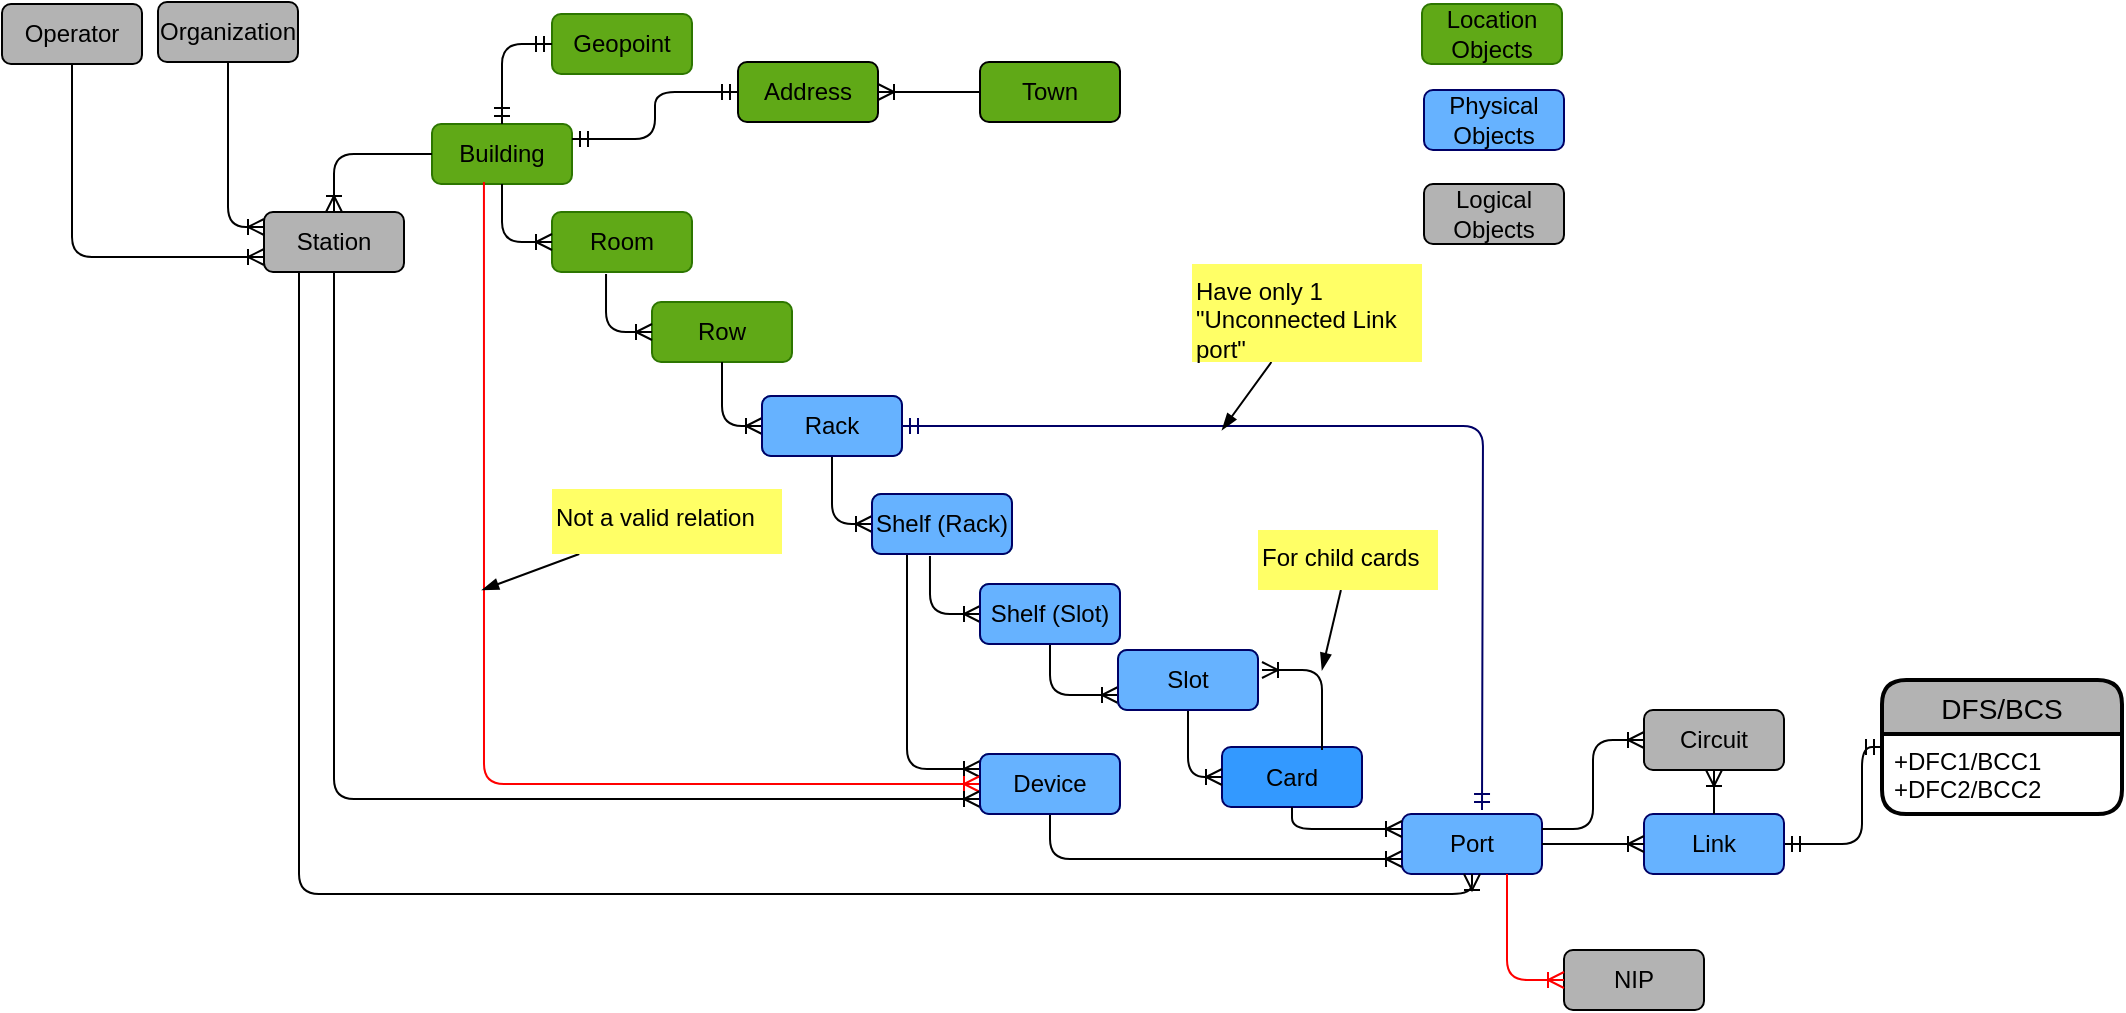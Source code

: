 <mxfile version="13.6.5" type="github" pages="6">
  <diagram id="wfZtZg7DjSCXl58f8mZb" name="C4">
    <mxGraphModel dx="868" dy="482" grid="1" gridSize="10" guides="1" tooltips="1" connect="1" arrows="1" fold="1" page="1" pageScale="1" pageWidth="850" pageHeight="1100" math="0" shadow="0">
      <root>
        <mxCell id="0" />
        <mxCell id="1" parent="0" />
        <mxCell id="VeJ_vvRxgmn2GCeogfNA-1" value="Building" style="rounded=1;whiteSpace=wrap;html=1;strokeColor=#2D7600;fillColor=#60A917;" parent="1" vertex="1">
          <mxGeometry x="225" y="77" width="70" height="30" as="geometry" />
        </mxCell>
        <mxCell id="VeJ_vvRxgmn2GCeogfNA-2" value="Room" style="rounded=1;whiteSpace=wrap;html=1;strokeColor=#2D7600;fillColor=#60A917;" parent="1" vertex="1">
          <mxGeometry x="285" y="121" width="70" height="30" as="geometry" />
        </mxCell>
        <mxCell id="VeJ_vvRxgmn2GCeogfNA-3" value="" style="edgeStyle=orthogonalEdgeStyle;fontSize=12;html=1;endArrow=ERoneToMany;exitX=0.5;exitY=1;exitDx=0;exitDy=0;entryX=0;entryY=0.5;entryDx=0;entryDy=0;" parent="1" source="VeJ_vvRxgmn2GCeogfNA-1" target="VeJ_vvRxgmn2GCeogfNA-2" edge="1">
          <mxGeometry width="100" height="100" relative="1" as="geometry">
            <mxPoint x="485" y="357" as="sourcePoint" />
            <mxPoint x="585" y="257" as="targetPoint" />
          </mxGeometry>
        </mxCell>
        <mxCell id="VeJ_vvRxgmn2GCeogfNA-4" value="Row" style="rounded=1;whiteSpace=wrap;html=1;strokeColor=#2D7600;fillColor=#60A917;" parent="1" vertex="1">
          <mxGeometry x="335" y="166" width="70" height="30" as="geometry" />
        </mxCell>
        <mxCell id="VeJ_vvRxgmn2GCeogfNA-5" value="" style="edgeStyle=orthogonalEdgeStyle;fontSize=12;html=1;endArrow=ERoneToMany;exitX=0.386;exitY=1.033;exitDx=0;exitDy=0;entryX=0;entryY=0.5;entryDx=0;entryDy=0;exitPerimeter=0;" parent="1" source="VeJ_vvRxgmn2GCeogfNA-2" target="VeJ_vvRxgmn2GCeogfNA-4" edge="1">
          <mxGeometry width="100" height="100" relative="1" as="geometry">
            <mxPoint x="260" y="177" as="sourcePoint" />
            <mxPoint x="285" y="206" as="targetPoint" />
          </mxGeometry>
        </mxCell>
        <mxCell id="VeJ_vvRxgmn2GCeogfNA-6" value="Rack" style="rounded=1;whiteSpace=wrap;html=1;strokeColor=#006EAF;fillColor=#3399FF;" parent="1" vertex="1">
          <mxGeometry x="390" y="213" width="70" height="30" as="geometry" />
        </mxCell>
        <mxCell id="VeJ_vvRxgmn2GCeogfNA-7" value="" style="edgeStyle=orthogonalEdgeStyle;fontSize=12;html=1;endArrow=ERoneToMany;entryX=0;entryY=0.5;entryDx=0;entryDy=0;" parent="1" source="VeJ_vvRxgmn2GCeogfNA-4" target="VeJ_vvRxgmn2GCeogfNA-6" edge="1">
          <mxGeometry width="100" height="100" relative="1" as="geometry">
            <mxPoint x="375" y="197" as="sourcePoint" />
            <mxPoint x="345" y="191" as="targetPoint" />
          </mxGeometry>
        </mxCell>
        <mxCell id="VeJ_vvRxgmn2GCeogfNA-8" value="Shelf (Rack)" style="rounded=1;whiteSpace=wrap;html=1;strokeColor=#0e8088;fillColor=#3399FF;" parent="1" vertex="1">
          <mxGeometry x="445" y="262" width="70" height="30" as="geometry" />
        </mxCell>
        <mxCell id="VeJ_vvRxgmn2GCeogfNA-9" value="" style="edgeStyle=orthogonalEdgeStyle;fontSize=12;html=1;endArrow=ERoneToMany;entryX=0;entryY=0.5;entryDx=0;entryDy=0;exitX=0.5;exitY=1;exitDx=0;exitDy=0;" parent="1" source="VeJ_vvRxgmn2GCeogfNA-6" target="VeJ_vvRxgmn2GCeogfNA-8" edge="1">
          <mxGeometry width="100" height="100" relative="1" as="geometry">
            <mxPoint x="380" y="206" as="sourcePoint" />
            <mxPoint x="400" y="238" as="targetPoint" />
          </mxGeometry>
        </mxCell>
        <mxCell id="VeJ_vvRxgmn2GCeogfNA-10" value="Shelf (Slot)" style="rounded=1;whiteSpace=wrap;html=1;strokeColor=#0e8088;fillColor=#3399FF;" parent="1" vertex="1">
          <mxGeometry x="499" y="307" width="70" height="30" as="geometry" />
        </mxCell>
        <mxCell id="VeJ_vvRxgmn2GCeogfNA-11" value="" style="edgeStyle=orthogonalEdgeStyle;fontSize=12;html=1;endArrow=ERoneToMany;exitX=0.414;exitY=1.033;exitDx=0;exitDy=0;exitPerimeter=0;entryX=0;entryY=0.5;entryDx=0;entryDy=0;" parent="1" source="VeJ_vvRxgmn2GCeogfNA-8" target="VeJ_vvRxgmn2GCeogfNA-10" edge="1">
          <mxGeometry width="100" height="100" relative="1" as="geometry">
            <mxPoint x="435" y="253" as="sourcePoint" />
            <mxPoint x="435" y="357" as="targetPoint" />
          </mxGeometry>
        </mxCell>
        <mxCell id="VeJ_vvRxgmn2GCeogfNA-14" value="Card" style="rounded=1;whiteSpace=wrap;html=1;fillColor=#3399FF;strokeColor=#000066;" parent="1" vertex="1">
          <mxGeometry x="620" y="388.5" width="70" height="30" as="geometry" />
        </mxCell>
        <mxCell id="VeJ_vvRxgmn2GCeogfNA-15" value="" style="edgeStyle=orthogonalEdgeStyle;fontSize=12;html=1;endArrow=ERoneToMany;exitX=0.5;exitY=1;exitDx=0;exitDy=0;entryX=0;entryY=0.75;entryDx=0;entryDy=0;" parent="1" source="VeJ_vvRxgmn2GCeogfNA-10" target="r3TLd9B_nV1U0-KHQXG3-6" edge="1">
          <mxGeometry width="100" height="100" relative="1" as="geometry">
            <mxPoint x="483.98" y="302.99" as="sourcePoint" />
            <mxPoint x="495" y="397" as="targetPoint" />
          </mxGeometry>
        </mxCell>
        <mxCell id="VeJ_vvRxgmn2GCeogfNA-16" value="Port" style="rounded=1;whiteSpace=wrap;html=1;fillColor=#66B2FF;strokeColor=#000066;" parent="1" vertex="1">
          <mxGeometry x="710" y="422" width="70" height="30" as="geometry" />
        </mxCell>
        <mxCell id="VeJ_vvRxgmn2GCeogfNA-17" value="" style="edgeStyle=orthogonalEdgeStyle;fontSize=12;html=1;endArrow=ERoneToMany;entryX=0;entryY=0.25;entryDx=0;entryDy=0;exitX=0.5;exitY=1;exitDx=0;exitDy=0;" parent="1" source="VeJ_vvRxgmn2GCeogfNA-14" target="VeJ_vvRxgmn2GCeogfNA-16" edge="1">
          <mxGeometry width="100" height="100" relative="1" as="geometry">
            <mxPoint x="595" y="387" as="sourcePoint" />
            <mxPoint x="568" y="379" as="targetPoint" />
          </mxGeometry>
        </mxCell>
        <mxCell id="VeJ_vvRxgmn2GCeogfNA-19" style="edgeStyle=elbowEdgeStyle;rounded=0;orthogonalLoop=1;jettySize=auto;elbow=vertical;html=1;entryX=0.25;entryY=0;entryDx=0;entryDy=0;" parent="1" edge="1">
          <mxGeometry relative="1" as="geometry">
            <mxPoint x="592.5" y="262" as="sourcePoint" />
            <mxPoint x="592.5" y="262" as="targetPoint" />
          </mxGeometry>
        </mxCell>
        <mxCell id="VeJ_vvRxgmn2GCeogfNA-20" value="Device" style="rounded=1;whiteSpace=wrap;html=1;strokeColor=#006EAF;fillColor=#3399FF;" parent="1" vertex="1">
          <mxGeometry x="499" y="392" width="70" height="30" as="geometry" />
        </mxCell>
        <mxCell id="VeJ_vvRxgmn2GCeogfNA-21" value="" style="edgeStyle=orthogonalEdgeStyle;fontSize=12;html=1;endArrow=ERoneToMany;exitX=0.25;exitY=1;exitDx=0;exitDy=0;entryX=0;entryY=0.25;entryDx=0;entryDy=0;" parent="1" source="VeJ_vvRxgmn2GCeogfNA-8" target="VeJ_vvRxgmn2GCeogfNA-20" edge="1">
          <mxGeometry width="100" height="100" relative="1" as="geometry">
            <mxPoint x="483.98" y="302.99" as="sourcePoint" />
            <mxPoint x="509" y="332" as="targetPoint" />
          </mxGeometry>
        </mxCell>
        <mxCell id="VeJ_vvRxgmn2GCeogfNA-24" value="" style="edgeStyle=orthogonalEdgeStyle;fontSize=12;html=1;endArrow=ERoneToMany;exitX=0.371;exitY=0.967;exitDx=0;exitDy=0;entryX=0;entryY=0.5;entryDx=0;entryDy=0;strokeColor=#FF0000;exitPerimeter=0;" parent="1" source="VeJ_vvRxgmn2GCeogfNA-1" target="VeJ_vvRxgmn2GCeogfNA-20" edge="1">
          <mxGeometry width="100" height="100" relative="1" as="geometry">
            <mxPoint x="472.5" y="302" as="sourcePoint" />
            <mxPoint x="509" y="409.5" as="targetPoint" />
          </mxGeometry>
        </mxCell>
        <mxCell id="VeJ_vvRxgmn2GCeogfNA-25" value="Geopoint" style="rounded=1;whiteSpace=wrap;html=1;strokeColor=#2D7600;fillColor=#60A917;" parent="1" vertex="1">
          <mxGeometry x="285" y="22" width="70" height="30" as="geometry" />
        </mxCell>
        <mxCell id="VeJ_vvRxgmn2GCeogfNA-26" value="Address" style="rounded=1;whiteSpace=wrap;html=1;fillColor=#60A917;" parent="1" vertex="1">
          <mxGeometry x="378" y="46" width="70" height="30" as="geometry" />
        </mxCell>
        <mxCell id="VeJ_vvRxgmn2GCeogfNA-27" value="" style="edgeStyle=orthogonalEdgeStyle;fontSize=12;html=1;endArrow=ERmandOne;startArrow=ERmandOne;entryX=0;entryY=0.5;entryDx=0;entryDy=0;exitX=0.5;exitY=0;exitDx=0;exitDy=0;" parent="1" source="VeJ_vvRxgmn2GCeogfNA-1" target="VeJ_vvRxgmn2GCeogfNA-25" edge="1">
          <mxGeometry width="100" height="100" relative="1" as="geometry">
            <mxPoint x="471" y="172" as="sourcePoint" />
            <mxPoint x="571" y="72" as="targetPoint" />
          </mxGeometry>
        </mxCell>
        <mxCell id="VeJ_vvRxgmn2GCeogfNA-28" value="" style="edgeStyle=orthogonalEdgeStyle;fontSize=12;html=1;endArrow=ERmandOne;startArrow=ERmandOne;entryX=0;entryY=0.5;entryDx=0;entryDy=0;exitX=1;exitY=0.25;exitDx=0;exitDy=0;" parent="1" source="VeJ_vvRxgmn2GCeogfNA-1" target="VeJ_vvRxgmn2GCeogfNA-26" edge="1">
          <mxGeometry width="100" height="100" relative="1" as="geometry">
            <mxPoint x="301" y="87" as="sourcePoint" />
            <mxPoint x="295" y="47" as="targetPoint" />
          </mxGeometry>
        </mxCell>
        <mxCell id="VeJ_vvRxgmn2GCeogfNA-29" value="Station" style="rounded=1;whiteSpace=wrap;html=1;fillColor=#B3B3B3;" parent="1" vertex="1">
          <mxGeometry x="141" y="121" width="70" height="30" as="geometry" />
        </mxCell>
        <mxCell id="VeJ_vvRxgmn2GCeogfNA-30" value="" style="edgeStyle=orthogonalEdgeStyle;fontSize=12;html=1;endArrow=ERoneToMany;exitX=0;exitY=0.5;exitDx=0;exitDy=0;entryX=0.5;entryY=0;entryDx=0;entryDy=0;" parent="1" source="VeJ_vvRxgmn2GCeogfNA-1" target="VeJ_vvRxgmn2GCeogfNA-29" edge="1">
          <mxGeometry width="100" height="100" relative="1" as="geometry">
            <mxPoint x="270" y="117" as="sourcePoint" />
            <mxPoint x="295" y="146" as="targetPoint" />
          </mxGeometry>
        </mxCell>
        <mxCell id="VeJ_vvRxgmn2GCeogfNA-31" value="Town" style="rounded=1;whiteSpace=wrap;html=1;fillColor=#60A917;" parent="1" vertex="1">
          <mxGeometry x="499" y="46" width="70" height="30" as="geometry" />
        </mxCell>
        <mxCell id="VeJ_vvRxgmn2GCeogfNA-32" value="" style="edgeStyle=orthogonalEdgeStyle;fontSize=12;html=1;endArrow=ERoneToMany;exitX=0;exitY=0.5;exitDx=0;exitDy=0;" parent="1" source="VeJ_vvRxgmn2GCeogfNA-31" target="VeJ_vvRxgmn2GCeogfNA-26" edge="1">
          <mxGeometry width="100" height="100" relative="1" as="geometry">
            <mxPoint x="491" y="62" as="sourcePoint" />
            <mxPoint x="451" y="62" as="targetPoint" />
          </mxGeometry>
        </mxCell>
        <mxCell id="VeJ_vvRxgmn2GCeogfNA-33" value="Location Objects" style="rounded=1;whiteSpace=wrap;html=1;strokeColor=#2D7600;fillColor=#60A917;" parent="1" vertex="1">
          <mxGeometry x="720" y="17" width="70" height="30" as="geometry" />
        </mxCell>
        <mxCell id="VeJ_vvRxgmn2GCeogfNA-34" value="Physical Objects" style="rounded=1;whiteSpace=wrap;html=1;fillColor=#66B2FF;strokeColor=#000066;" parent="1" vertex="1">
          <mxGeometry x="721" y="60" width="70" height="30" as="geometry" />
        </mxCell>
        <mxCell id="VeJ_vvRxgmn2GCeogfNA-36" value="" style="edgeStyle=orthogonalEdgeStyle;fontSize=12;html=1;endArrow=ERmandOne;startArrow=ERmandOne;strokeColor=#000066;" parent="1" source="VeJ_vvRxgmn2GCeogfNA-6" edge="1">
          <mxGeometry width="100" height="100" relative="1" as="geometry">
            <mxPoint x="471" y="322" as="sourcePoint" />
            <mxPoint x="750" y="420" as="targetPoint" />
          </mxGeometry>
        </mxCell>
        <mxCell id="VeJ_vvRxgmn2GCeogfNA-38" value="" style="edgeStyle=orthogonalEdgeStyle;fontSize=12;html=1;endArrow=ERoneToMany;exitX=0.25;exitY=1;exitDx=0;exitDy=0;entryX=0.5;entryY=1;entryDx=0;entryDy=0;" parent="1" source="VeJ_vvRxgmn2GCeogfNA-29" target="VeJ_vvRxgmn2GCeogfNA-16" edge="1">
          <mxGeometry width="100" height="100" relative="1" as="geometry">
            <mxPoint x="235" y="102" as="sourcePoint" />
            <mxPoint x="106" y="196" as="targetPoint" />
          </mxGeometry>
        </mxCell>
        <mxCell id="VeJ_vvRxgmn2GCeogfNA-42" value="" style="edgeStyle=orthogonalEdgeStyle;fontSize=12;html=1;endArrow=ERmandOne;startArrow=ERmandOne;shadow=0;entryX=0;entryY=0.5;entryDx=0;entryDy=0;exitX=1;exitY=0.5;exitDx=0;exitDy=0;" parent="1" source="r3TLd9B_nV1U0-KHQXG3-16" target="VeJ_vvRxgmn2GCeogfNA-43" edge="1">
          <mxGeometry width="100" height="100" relative="1" as="geometry">
            <mxPoint x="940" y="244" as="sourcePoint" />
            <mxPoint x="963" y="188" as="targetPoint" />
            <Array as="points">
              <mxPoint x="940" y="437" />
              <mxPoint x="940" y="389" />
            </Array>
          </mxGeometry>
        </mxCell>
        <mxCell id="k51QmScitpRsdkguj8a_-5" value="" style="edgeStyle=orthogonalEdgeStyle;fontSize=12;html=1;endArrow=ERoneToMany;exitX=0.5;exitY=1;exitDx=0;exitDy=0;entryX=0;entryY=0.75;entryDx=0;entryDy=0;" parent="1" source="VeJ_vvRxgmn2GCeogfNA-29" target="VeJ_vvRxgmn2GCeogfNA-20" edge="1">
          <mxGeometry width="100" height="100" relative="1" as="geometry">
            <mxPoint x="151" y="146" as="sourcePoint" />
            <mxPoint x="115" y="172" as="targetPoint" />
          </mxGeometry>
        </mxCell>
        <mxCell id="5hKuuqLqU2WsOUD4vB64-1" value="Organization" style="rounded=1;whiteSpace=wrap;html=1;fillColor=#B3B3B3;" parent="1" vertex="1">
          <mxGeometry x="88" y="16" width="70" height="30" as="geometry" />
        </mxCell>
        <mxCell id="r3TLd9B_nV1U0-KHQXG3-1" value="Operator" style="rounded=1;whiteSpace=wrap;html=1;fillColor=#B3B3B3;" parent="1" vertex="1">
          <mxGeometry x="10" y="17" width="70" height="30" as="geometry" />
        </mxCell>
        <mxCell id="r3TLd9B_nV1U0-KHQXG3-3" value="" style="edgeStyle=orthogonalEdgeStyle;fontSize=12;html=1;endArrow=ERoneToMany;entryX=0;entryY=0.25;entryDx=0;entryDy=0;" parent="1" source="5hKuuqLqU2WsOUD4vB64-1" target="VeJ_vvRxgmn2GCeogfNA-29" edge="1">
          <mxGeometry width="100" height="100" relative="1" as="geometry">
            <mxPoint x="235" y="102" as="sourcePoint" />
            <mxPoint x="186" y="131" as="targetPoint" />
          </mxGeometry>
        </mxCell>
        <mxCell id="r3TLd9B_nV1U0-KHQXG3-4" value="" style="edgeStyle=orthogonalEdgeStyle;fontSize=12;html=1;endArrow=ERoneToMany;entryX=0;entryY=0.75;entryDx=0;entryDy=0;exitX=0.5;exitY=1;exitDx=0;exitDy=0;" parent="1" source="r3TLd9B_nV1U0-KHQXG3-1" target="VeJ_vvRxgmn2GCeogfNA-29" edge="1">
          <mxGeometry width="100" height="100" relative="1" as="geometry">
            <mxPoint x="133" y="56" as="sourcePoint" />
            <mxPoint x="151" y="138.5" as="targetPoint" />
          </mxGeometry>
        </mxCell>
        <mxCell id="r3TLd9B_nV1U0-KHQXG3-6" value="Slot" style="rounded=1;whiteSpace=wrap;html=1;strokeColor=#0e8088;fillColor=#3399FF;" parent="1" vertex="1">
          <mxGeometry x="568" y="340" width="70" height="30" as="geometry" />
        </mxCell>
        <mxCell id="r3TLd9B_nV1U0-KHQXG3-7" value="" style="edgeStyle=orthogonalEdgeStyle;fontSize=12;html=1;endArrow=ERoneToMany;entryX=0;entryY=0.5;entryDx=0;entryDy=0;" parent="1" source="r3TLd9B_nV1U0-KHQXG3-6" target="VeJ_vvRxgmn2GCeogfNA-14" edge="1">
          <mxGeometry width="100" height="100" relative="1" as="geometry">
            <mxPoint x="544" y="347" as="sourcePoint" />
            <mxPoint x="590" y="410" as="targetPoint" />
          </mxGeometry>
        </mxCell>
        <mxCell id="r3TLd9B_nV1U0-KHQXG3-8" value="" style="edgeStyle=orthogonalEdgeStyle;fontSize=12;html=1;endArrow=ERoneToMany;exitX=0.5;exitY=1;exitDx=0;exitDy=0;entryX=0;entryY=0.75;entryDx=0;entryDy=0;" parent="1" source="VeJ_vvRxgmn2GCeogfNA-20" target="VeJ_vvRxgmn2GCeogfNA-16" edge="1">
          <mxGeometry width="100" height="100" relative="1" as="geometry">
            <mxPoint x="472.5" y="302" as="sourcePoint" />
            <mxPoint x="509" y="409.5" as="targetPoint" />
          </mxGeometry>
        </mxCell>
        <mxCell id="r3TLd9B_nV1U0-KHQXG3-9" value="" style="edgeStyle=orthogonalEdgeStyle;fontSize=12;html=1;endArrow=ERoneToMany;" parent="1" edge="1">
          <mxGeometry width="100" height="100" relative="1" as="geometry">
            <mxPoint x="670" y="390" as="sourcePoint" />
            <mxPoint x="640" y="350" as="targetPoint" />
            <Array as="points">
              <mxPoint x="670" y="350" />
            </Array>
          </mxGeometry>
        </mxCell>
        <mxCell id="r3TLd9B_nV1U0-KHQXG3-16" value="Link" style="rounded=1;whiteSpace=wrap;html=1;fillColor=#66B2FF;strokeColor=#000066;" parent="1" vertex="1">
          <mxGeometry x="831" y="422" width="70" height="30" as="geometry" />
        </mxCell>
        <mxCell id="r3TLd9B_nV1U0-KHQXG3-18" value="" style="edgeStyle=orthogonalEdgeStyle;fontSize=12;html=1;endArrow=ERoneToMany;entryX=0;entryY=0.5;entryDx=0;entryDy=0;exitX=1;exitY=0.5;exitDx=0;exitDy=0;" parent="1" source="VeJ_vvRxgmn2GCeogfNA-16" target="r3TLd9B_nV1U0-KHQXG3-16" edge="1">
          <mxGeometry width="100" height="100" relative="1" as="geometry">
            <mxPoint x="810" y="400" as="sourcePoint" />
            <mxPoint x="720" y="439.5" as="targetPoint" />
          </mxGeometry>
        </mxCell>
        <mxCell id="r3TLd9B_nV1U0-KHQXG3-19" value="Circuit" style="rounded=1;whiteSpace=wrap;html=1;fillColor=#B3B3B3;" parent="1" vertex="1">
          <mxGeometry x="831" y="370" width="70" height="30" as="geometry" />
        </mxCell>
        <mxCell id="r3TLd9B_nV1U0-KHQXG3-20" value="" style="edgeStyle=orthogonalEdgeStyle;fontSize=12;html=1;endArrow=ERoneToMany;entryX=0;entryY=0.5;entryDx=0;entryDy=0;exitX=1;exitY=0.25;exitDx=0;exitDy=0;" parent="1" source="VeJ_vvRxgmn2GCeogfNA-16" target="r3TLd9B_nV1U0-KHQXG3-19" edge="1">
          <mxGeometry width="100" height="100" relative="1" as="geometry">
            <mxPoint x="790" y="447" as="sourcePoint" />
            <mxPoint x="840" y="447" as="targetPoint" />
          </mxGeometry>
        </mxCell>
        <mxCell id="r3TLd9B_nV1U0-KHQXG3-21" value="" style="edgeStyle=orthogonalEdgeStyle;fontSize=12;html=1;endArrow=ERoneToMany;entryX=0.5;entryY=1;entryDx=0;entryDy=0;exitX=0.5;exitY=0;exitDx=0;exitDy=0;" parent="1" source="r3TLd9B_nV1U0-KHQXG3-16" target="r3TLd9B_nV1U0-KHQXG3-19" edge="1">
          <mxGeometry width="100" height="100" relative="1" as="geometry">
            <mxPoint x="790" y="447" as="sourcePoint" />
            <mxPoint x="841" y="447" as="targetPoint" />
          </mxGeometry>
        </mxCell>
        <mxCell id="VeJ_vvRxgmn2GCeogfNA-43" value="DFS/BCS" style="swimlane;childLayout=stackLayout;horizontal=1;startSize=27;horizontalStack=0;rounded=1;fontSize=14;fontStyle=0;strokeWidth=2;resizeParent=0;resizeLast=1;shadow=0;dashed=0;align=center;fillColor=#B3B3B3;" parent="1" vertex="1">
          <mxGeometry x="950" y="355" width="120" height="67" as="geometry" />
        </mxCell>
        <mxCell id="VeJ_vvRxgmn2GCeogfNA-44" value="+DFC1/BCC1&#xa;+DFC2/BCC2&#xa;" style="align=left;strokeColor=none;fillColor=none;spacingLeft=4;fontSize=12;verticalAlign=top;resizable=0;rotatable=0;part=1;" parent="VeJ_vvRxgmn2GCeogfNA-43" vertex="1">
          <mxGeometry y="27" width="120" height="40" as="geometry" />
        </mxCell>
        <mxCell id="Z8mqQvyeFo6W0HbY5gXA-1" value="NIP" style="rounded=1;whiteSpace=wrap;html=1;fillColor=#B3B3B3;" parent="1" vertex="1">
          <mxGeometry x="791" y="490" width="70" height="30" as="geometry" />
        </mxCell>
        <mxCell id="Z8mqQvyeFo6W0HbY5gXA-2" value="" style="edgeStyle=orthogonalEdgeStyle;fontSize=12;html=1;endArrow=ERoneToMany;entryX=0;entryY=0.5;entryDx=0;entryDy=0;exitX=0.75;exitY=1;exitDx=0;exitDy=0;strokeColor=#FF0000;" parent="1" source="VeJ_vvRxgmn2GCeogfNA-16" target="Z8mqQvyeFo6W0HbY5gXA-1" edge="1">
          <mxGeometry width="100" height="100" relative="1" as="geometry">
            <mxPoint x="730.5" y="514.5" as="sourcePoint" />
            <mxPoint x="781.5" y="470" as="targetPoint" />
          </mxGeometry>
        </mxCell>
        <mxCell id="Z8mqQvyeFo6W0HbY5gXA-3" value="Rack" style="rounded=1;whiteSpace=wrap;html=1;fillColor=#66B2FF;strokeColor=#000066;" parent="1" vertex="1">
          <mxGeometry x="390" y="213" width="70" height="30" as="geometry" />
        </mxCell>
        <mxCell id="Z8mqQvyeFo6W0HbY5gXA-4" value="Shelf (Rack)" style="rounded=1;whiteSpace=wrap;html=1;fillColor=#66B2FF;strokeColor=#000066;" parent="1" vertex="1">
          <mxGeometry x="445" y="262" width="70" height="30" as="geometry" />
        </mxCell>
        <mxCell id="Z8mqQvyeFo6W0HbY5gXA-5" value="Shelf (Slot)" style="rounded=1;whiteSpace=wrap;html=1;fillColor=#66B2FF;strokeColor=#000066;" parent="1" vertex="1">
          <mxGeometry x="499" y="307" width="70" height="30" as="geometry" />
        </mxCell>
        <mxCell id="Z8mqQvyeFo6W0HbY5gXA-6" value="Device" style="rounded=1;whiteSpace=wrap;html=1;fillColor=#66B2FF;strokeColor=#000066;" parent="1" vertex="1">
          <mxGeometry x="499" y="392" width="70" height="30" as="geometry" />
        </mxCell>
        <mxCell id="Z8mqQvyeFo6W0HbY5gXA-7" value="Slot" style="rounded=1;whiteSpace=wrap;html=1;fillColor=#66B2FF;strokeColor=#000066;" parent="1" vertex="1">
          <mxGeometry x="568" y="340" width="70" height="30" as="geometry" />
        </mxCell>
        <mxCell id="Z8mqQvyeFo6W0HbY5gXA-8" value="Logical&lt;br&gt;Objects" style="rounded=1;whiteSpace=wrap;html=1;fillColor=#B3B3B3;" parent="1" vertex="1">
          <mxGeometry x="721" y="107" width="70" height="30" as="geometry" />
        </mxCell>
        <mxCell id="11qHXDbUIMiaHA271ccY-2" style="edgeStyle=none;rounded=0;sketch=0;jumpStyle=arc;jumpSize=9;orthogonalLoop=1;jettySize=auto;html=1;shadow=0;startArrow=none;startFill=0;startSize=3;endArrow=blockThin;endFill=1;strokeColor=#000000;strokeWidth=1;fillColor=#000000;fontColor=#000000;" parent="1" source="11qHXDbUIMiaHA271ccY-1" edge="1">
          <mxGeometry relative="1" as="geometry">
            <mxPoint x="670" y="350" as="targetPoint" />
          </mxGeometry>
        </mxCell>
        <mxCell id="11qHXDbUIMiaHA271ccY-1" value="&lt;span style=&quot;color: rgb(0 , 0 , 0) ; text-align: center&quot;&gt;For child cards&lt;/span&gt;" style="text;whiteSpace=wrap;html=1;fontColor=#FF0000;fillColor=#FFFF66;" parent="1" vertex="1">
          <mxGeometry x="638" y="280" width="90" height="30" as="geometry" />
        </mxCell>
        <mxCell id="11qHXDbUIMiaHA271ccY-4" style="edgeStyle=none;rounded=0;sketch=0;jumpStyle=arc;jumpSize=9;orthogonalLoop=1;jettySize=auto;html=1;shadow=0;startArrow=none;startFill=0;startSize=3;endArrow=blockThin;endFill=1;strokeColor=#000000;strokeWidth=1;fillColor=#000000;fontColor=#000000;" parent="1" source="11qHXDbUIMiaHA271ccY-3" edge="1">
          <mxGeometry relative="1" as="geometry">
            <mxPoint x="620" y="230" as="targetPoint" />
          </mxGeometry>
        </mxCell>
        <mxCell id="11qHXDbUIMiaHA271ccY-3" value="&lt;span style=&quot;color: rgb(0 , 0 , 0) ; text-align: center&quot;&gt;Have only 1 &quot;Unconnected Link port&quot;&lt;/span&gt;" style="text;whiteSpace=wrap;html=1;fontColor=#FF0000;fillColor=#FFFF66;" parent="1" vertex="1">
          <mxGeometry x="605" y="147" width="115" height="49" as="geometry" />
        </mxCell>
        <mxCell id="11qHXDbUIMiaHA271ccY-6" style="edgeStyle=none;rounded=0;sketch=0;jumpStyle=arc;jumpSize=9;orthogonalLoop=1;jettySize=auto;html=1;shadow=0;startArrow=none;startFill=0;startSize=3;endArrow=blockThin;endFill=1;strokeColor=#000000;strokeWidth=1;fillColor=#000000;fontColor=#000000;" parent="1" source="11qHXDbUIMiaHA271ccY-5" edge="1">
          <mxGeometry relative="1" as="geometry">
            <mxPoint x="250" y="310" as="targetPoint" />
          </mxGeometry>
        </mxCell>
        <mxCell id="11qHXDbUIMiaHA271ccY-5" value="&lt;span style=&quot;color: rgb(0 , 0 , 0) ; text-align: center&quot;&gt;Not a valid relation&lt;/span&gt;" style="text;whiteSpace=wrap;html=1;fontColor=#FF0000;fillColor=#FFFF66;" parent="1" vertex="1">
          <mxGeometry x="285" y="259.5" width="115" height="32.5" as="geometry" />
        </mxCell>
      </root>
    </mxGraphModel>
  </diagram>
  <diagram name="OSS" id="ZQnruwc81O6tPxzL7-DK">
    
    <mxGraphModel dx="868" dy="433" grid="1" gridSize="10" guides="1" tooltips="1" connect="1" arrows="1" fold="1" page="1" pageScale="1" pageWidth="850" pageHeight="1100" math="0" shadow="0">
      
      <root>
        
        <mxCell id="XGxz1vyEp1LMj1HzgabG-0" />
        
        <mxCell id="XGxz1vyEp1LMj1HzgabG-1" parent="XGxz1vyEp1LMj1HzgabG-0" />
        
        <mxCell id="XGxz1vyEp1LMj1HzgabG-2" value="Station" style="rounded=1;whiteSpace=wrap;html=1;fillColor=#60a917;strokeColor=#2D7600;fontColor=#ffffff;" parent="XGxz1vyEp1LMj1HzgabG-1" vertex="1">
          
          <mxGeometry x="170" y="145" width="70" height="30" as="geometry" />
          
        </mxCell>
        
        <mxCell id="XGxz1vyEp1LMj1HzgabG-3" value="Device" style="rounded=1;whiteSpace=wrap;html=1;strokeColor=#006EAF;fillColor=#1BA1E2;" parent="XGxz1vyEp1LMj1HzgabG-1" vertex="1">
          
          <mxGeometry x="230" y="189" width="70" height="30" as="geometry" />
          
        </mxCell>
        
        <mxCell id="XGxz1vyEp1LMj1HzgabG-4" value="" style="edgeStyle=orthogonalEdgeStyle;fontSize=12;html=1;endArrow=ERoneToMany;exitX=0.5;exitY=1;exitDx=0;exitDy=0;entryX=0;entryY=0.5;entryDx=0;entryDy=0;" parent="XGxz1vyEp1LMj1HzgabG-1" source="XGxz1vyEp1LMj1HzgabG-2" target="XGxz1vyEp1LMj1HzgabG-3" edge="1">
          
          <mxGeometry width="100" height="100" relative="1" as="geometry">
            
            <mxPoint x="430" y="425" as="sourcePoint" />
            
            <mxPoint x="530" y="325" as="targetPoint" />
            
          </mxGeometry>
          
        </mxCell>
        
        <mxCell id="XGxz1vyEp1LMj1HzgabG-5" value="Shelf" style="rounded=1;whiteSpace=wrap;html=1;fillColor=#1BA1E2;" parent="XGxz1vyEp1LMj1HzgabG-1" vertex="1">
          
          <mxGeometry x="280" y="234" width="70" height="30" as="geometry" />
          
        </mxCell>
        
        <mxCell id="XGxz1vyEp1LMj1HzgabG-6" value="" style="edgeStyle=orthogonalEdgeStyle;fontSize=12;html=1;endArrow=ERoneToMany;exitX=0.386;exitY=1.033;exitDx=0;exitDy=0;entryX=0;entryY=0.5;entryDx=0;entryDy=0;exitPerimeter=0;" parent="XGxz1vyEp1LMj1HzgabG-1" source="XGxz1vyEp1LMj1HzgabG-3" target="XGxz1vyEp1LMj1HzgabG-5" edge="1">
          
          <mxGeometry width="100" height="100" relative="1" as="geometry">
            
            <mxPoint x="205" y="245" as="sourcePoint" />
            
            <mxPoint x="230" y="274" as="targetPoint" />
            
          </mxGeometry>
          
        </mxCell>
        
        <mxCell id="XGxz1vyEp1LMj1HzgabG-7" value="Card" style="rounded=1;whiteSpace=wrap;html=1;fillColor=#1BA1E2;" parent="XGxz1vyEp1LMj1HzgabG-1" vertex="1">
          
          <mxGeometry x="389" y="330" width="70" height="30" as="geometry" />
          
        </mxCell>
        
        <mxCell id="XGxz1vyEp1LMj1HzgabG-8" value="" style="edgeStyle=orthogonalEdgeStyle;fontSize=12;html=1;endArrow=ERoneToMany;entryX=0;entryY=0.5;entryDx=0;entryDy=0;" parent="XGxz1vyEp1LMj1HzgabG-1" source="XGxz1vyEp1LMj1HzgabG-5" target="I1zvAxSCzKMH_ig4gk33-2" edge="1">
          
          <mxGeometry width="100" height="100" relative="1" as="geometry">
            
            <mxPoint x="320" y="265" as="sourcePoint" />
            
            <mxPoint x="290" y="259" as="targetPoint" />
            
          </mxGeometry>
          
        </mxCell>
        
        <mxCell id="XGxz1vyEp1LMj1HzgabG-9" value="Port" style="rounded=1;whiteSpace=wrap;html=1;fillColor=#1BA1E2;" parent="XGxz1vyEp1LMj1HzgabG-1" vertex="1">
          
          <mxGeometry x="435" y="379" width="70" height="30" as="geometry" />
          
        </mxCell>
        
        <mxCell id="XGxz1vyEp1LMj1HzgabG-10" value="" style="edgeStyle=orthogonalEdgeStyle;fontSize=12;html=1;endArrow=ERoneToMany;entryX=0;entryY=0.5;entryDx=0;entryDy=0;exitX=0.5;exitY=1;exitDx=0;exitDy=0;" parent="XGxz1vyEp1LMj1HzgabG-1" source="XGxz1vyEp1LMj1HzgabG-7" target="XGxz1vyEp1LMj1HzgabG-9" edge="1">
          
          <mxGeometry width="100" height="100" relative="1" as="geometry">
            
            <mxPoint x="370" y="323" as="sourcePoint" />
            
            <mxPoint x="390" y="355" as="targetPoint" />
            
          </mxGeometry>
          
        </mxCell>
        
        <mxCell id="XGxz1vyEp1LMj1HzgabG-20" style="edgeStyle=elbowEdgeStyle;rounded=0;orthogonalLoop=1;jettySize=auto;elbow=vertical;html=1;entryX=0.25;entryY=0;entryDx=0;entryDy=0;" parent="XGxz1vyEp1LMj1HzgabG-1" edge="1">
          
          <mxGeometry relative="1" as="geometry">
            
            <mxPoint x="606.5" y="379" as="sourcePoint" />
            
            <mxPoint x="606.5" y="379" as="targetPoint" />
            
          </mxGeometry>
          
        </mxCell>
        
        <mxCell id="XGxz1vyEp1LMj1HzgabG-34" value="Location Objects" style="rounded=1;whiteSpace=wrap;html=1;fillColor=#60a917;strokeColor=#2D7600;fontColor=#ffffff;" parent="XGxz1vyEp1LMj1HzgabG-1" vertex="1">
          
          <mxGeometry x="570" y="35.5" width="70" height="30" as="geometry" />
          
        </mxCell>
        
        <mxCell id="XGxz1vyEp1LMj1HzgabG-35" value="Physical Objects" style="rounded=1;whiteSpace=wrap;html=1;fillColor=#1ba1e2;strokeColor=#006EAF;" parent="XGxz1vyEp1LMj1HzgabG-1" vertex="1">
          
          <mxGeometry x="570" y="80" width="70" height="30" as="geometry" />
          
        </mxCell>
        
        <mxCell id="XGxz1vyEp1LMj1HzgabG-36" value="Equipment Holder" style="rounded=1;whiteSpace=wrap;html=1;strokeColor=#006EAF;fillColor=#1BA1E2;" parent="XGxz1vyEp1LMj1HzgabG-1" vertex="1">
          
          <mxGeometry x="316" y="145" width="70" height="30" as="geometry" />
          
        </mxCell>
        
        <mxCell id="XGxz1vyEp1LMj1HzgabG-37" value="No Location" style="rounded=1;whiteSpace=wrap;html=1;fillColor=#60a917;strokeColor=#2D7600;fontColor=#ffffff;" parent="XGxz1vyEp1LMj1HzgabG-1" vertex="1">
          
          <mxGeometry x="390" y="105" width="70" height="30" as="geometry" />
          
        </mxCell>
        
        <mxCell id="XGxz1vyEp1LMj1HzgabG-39" value="" style="edgeStyle=orthogonalEdgeStyle;fontSize=12;html=1;endArrow=ERmandOne;startArrow=ERmandOne;exitX=0.5;exitY=0;exitDx=0;exitDy=0;entryX=0;entryY=0.5;entryDx=0;entryDy=0;" parent="XGxz1vyEp1LMj1HzgabG-1" source="XGxz1vyEp1LMj1HzgabG-3" target="XGxz1vyEp1LMj1HzgabG-36" edge="1">
          
          <mxGeometry width="100" height="100" relative="1" as="geometry">
            
            <mxPoint x="216" y="260" as="sourcePoint" />
            
            <mxPoint x="316" y="160" as="targetPoint" />
            
          </mxGeometry>
          
        </mxCell>
        
        <mxCell id="XGxz1vyEp1LMj1HzgabG-40" value="" style="edgeStyle=orthogonalEdgeStyle;fontSize=12;html=1;endArrow=ERmandOne;startArrow=ERmandOne;exitX=0.75;exitY=0;exitDx=0;exitDy=0;entryX=0;entryY=0.5;entryDx=0;entryDy=0;" parent="XGxz1vyEp1LMj1HzgabG-1" source="XGxz1vyEp1LMj1HzgabG-36" target="XGxz1vyEp1LMj1HzgabG-37" edge="1">
          
          <mxGeometry width="100" height="100" relative="1" as="geometry">
            
            <mxPoint x="275" y="199" as="sourcePoint" />
            
            <mxPoint x="326" y="170" as="targetPoint" />
            
          </mxGeometry>
          
        </mxCell>
        
        <mxCell id="XGxz1vyEp1LMj1HzgabG-48" value="" style="edgeStyle=orthogonalEdgeStyle;rounded=0;orthogonalLoop=1;jettySize=auto;html=1;" parent="XGxz1vyEp1LMj1HzgabG-1" source="XGxz1vyEp1LMj1HzgabG-47" target="XGxz1vyEp1LMj1HzgabG-36" edge="1">
          
          <mxGeometry relative="1" as="geometry" />
          
        </mxCell>
        
        <UserObject label="VAR Location" placeholders="1" name="Variable" id="XGxz1vyEp1LMj1HzgabG-47">
          
          <mxCell style="text;html=1;strokeColor=none;align=center;verticalAlign=middle;whiteSpace=wrap;overflow=hidden;fillColor=#FFFF66;" parent="XGxz1vyEp1LMj1HzgabG-1" vertex="1">
            
            <mxGeometry x="426" y="150" width="80" height="20" as="geometry" />
            
          </mxCell>
          
        </UserObject>
        
        <mxCell id="XGxz1vyEp1LMj1HzgabG-50" value="" style="rounded=0;orthogonalLoop=1;jettySize=auto;html=1;entryX=1;entryY=0.5;entryDx=0;entryDy=0;exitX=0;exitY=0.5;exitDx=0;exitDy=0;" parent="XGxz1vyEp1LMj1HzgabG-1" source="XGxz1vyEp1LMj1HzgabG-49" target="XGxz1vyEp1LMj1HzgabG-5" edge="1">
          
          <mxGeometry relative="1" as="geometry" />
          
        </mxCell>
        
        <mxCell id="XGxz1vyEp1LMj1HzgabG-53" style="rounded=0;orthogonalLoop=1;jettySize=auto;html=1;entryX=1;entryY=0.25;entryDx=0;entryDy=0;exitX=0;exitY=0.5;exitDx=0;exitDy=0;" parent="XGxz1vyEp1LMj1HzgabG-1" source="XGxz1vyEp1LMj1HzgabG-49" target="XGxz1vyEp1LMj1HzgabG-3" edge="1">
          
          <mxGeometry relative="1" as="geometry" />
          
        </mxCell>
        
        <UserObject label="OTN Stores VAR location on Slotshelf&lt;br&gt;or Node in an attribute" placeholders="1" name="Variable" id="XGxz1vyEp1LMj1HzgabG-49">
          
          <mxCell style="text;html=1;align=center;verticalAlign=middle;whiteSpace=wrap;overflow=hidden;fillColor=#FFFF66;" parent="XGxz1vyEp1LMj1HzgabG-1" vertex="1">
            
            <mxGeometry x="426" y="189" width="130" height="61" as="geometry" />
            
          </mxCell>
          
        </UserObject>
        
        <mxCell id="ymalUgSabGPjmfuooHwx-0" value="" style="edgeStyle=orthogonalEdgeStyle;fontSize=12;html=1;endArrow=ERoneToMany;exitX=0.25;exitY=1;exitDx=0;exitDy=0;entryX=0;entryY=1;entryDx=0;entryDy=0;" parent="XGxz1vyEp1LMj1HzgabG-1" source="XGxz1vyEp1LMj1HzgabG-3" target="XGxz1vyEp1LMj1HzgabG-9" edge="1">
          
          <mxGeometry width="100" height="100" relative="1" as="geometry">
            
            <mxPoint x="215" y="185" as="sourcePoint" />
            
            <mxPoint x="335" y="395" as="targetPoint" />
            
          </mxGeometry>
          
        </mxCell>
        
        <mxCell id="ymalUgSabGPjmfuooHwx-1" value="Operator" style="rounded=1;whiteSpace=wrap;html=1;fillColor=#CCCCCC;" parent="XGxz1vyEp1LMj1HzgabG-1" vertex="1">
          
          <mxGeometry x="10" y="70" width="70" height="30" as="geometry" />
          
        </mxCell>
        
        <mxCell id="ymalUgSabGPjmfuooHwx-2" value="" style="edgeStyle=orthogonalEdgeStyle;fontSize=12;html=1;endArrow=ERoneToMany;exitX=0.5;exitY=1;exitDx=0;exitDy=0;entryX=0;entryY=0.75;entryDx=0;entryDy=0;" parent="XGxz1vyEp1LMj1HzgabG-1" source="ymalUgSabGPjmfuooHwx-1" target="XGxz1vyEp1LMj1HzgabG-2" edge="1">
          
          <mxGeometry x="-0.478" width="100" height="100" relative="1" as="geometry">
            
            <mxPoint x="215" y="185" as="sourcePoint" />
            
            <mxPoint x="240" y="214" as="targetPoint" />
            
            <mxPoint as="offset" />
            
          </mxGeometry>
          
        </mxCell>
        
        <mxCell id="ymalUgSabGPjmfuooHwx-3" value="Orgnaization" style="rounded=1;whiteSpace=wrap;html=1;fillColor=#CCCCCC;" parent="XGxz1vyEp1LMj1HzgabG-1" vertex="1">
          
          <mxGeometry x="87" y="70" width="70" height="30" as="geometry" />
          
        </mxCell>
        
        <mxCell id="ymalUgSabGPjmfuooHwx-4" value="" style="edgeStyle=orthogonalEdgeStyle;fontSize=12;html=1;endArrow=ERoneToMany;entryX=0;entryY=0.25;entryDx=0;entryDy=0;exitX=0.5;exitY=1;exitDx=0;exitDy=0;" parent="XGxz1vyEp1LMj1HzgabG-1" source="ymalUgSabGPjmfuooHwx-3" target="XGxz1vyEp1LMj1HzgabG-2" edge="1">
          
          <mxGeometry x="0.074" width="100" height="100" relative="1" as="geometry">
            
            <mxPoint x="250" y="105" as="sourcePoint" />
            
            <mxPoint x="180" y="140" as="targetPoint" />
            
            <mxPoint as="offset" />
            
          </mxGeometry>
          
        </mxCell>
        
        <mxCell id="ymalUgSabGPjmfuooHwx-5" value="Structure" style="rounded=1;whiteSpace=wrap;html=1;fontColor=#ffffff;strokeColor=#2D7600;fillColor=#60a917;" parent="XGxz1vyEp1LMj1HzgabG-1" vertex="1">
          
          <mxGeometry x="234" y="30" width="70" height="30" as="geometry" />
          
        </mxCell>
        
        <mxCell id="ymalUgSabGPjmfuooHwx-6" value="" style="edgeStyle=orthogonalEdgeStyle;fontSize=12;html=1;endArrow=ERoneToMany;entryX=0.5;entryY=0;entryDx=0;entryDy=0;exitX=0;exitY=0.5;exitDx=0;exitDy=0;" parent="XGxz1vyEp1LMj1HzgabG-1" source="ymalUgSabGPjmfuooHwx-5" target="XGxz1vyEp1LMj1HzgabG-2" edge="1">
          
          <mxGeometry x="0.412" width="100" height="100" relative="1" as="geometry">
            
            <mxPoint x="170" y="55" as="sourcePoint" />
            
            <mxPoint x="190.01" y="155.99" as="targetPoint" />
            
            <mxPoint as="offset" />
            
          </mxGeometry>
          
        </mxCell>
        
        <mxCell id="ymalUgSabGPjmfuooHwx-7" value="" style="edgeStyle=orthogonalEdgeStyle;fontSize=12;html=1;endArrow=ERoneToMany;exitX=1;exitY=0.5;exitDx=0;exitDy=0;entryX=0.25;entryY=0;entryDx=0;entryDy=0;" parent="XGxz1vyEp1LMj1HzgabG-1" source="ymalUgSabGPjmfuooHwx-5" target="XGxz1vyEp1LMj1HzgabG-36" edge="1">
          
          <mxGeometry x="0.412" width="100" height="100" relative="1" as="geometry">
            
            <mxPoint x="240" y="115" as="sourcePoint" />
            
            <mxPoint x="215" y="155" as="targetPoint" />
            
            <mxPoint as="offset" />
            
          </mxGeometry>
          
        </mxCell>
        
        <mxCell id="ymalUgSabGPjmfuooHwx-8" value="Address" style="rounded=1;whiteSpace=wrap;html=1;fontColor=#ffffff;strokeColor=#2D7600;fillColor=#60a917;" parent="XGxz1vyEp1LMj1HzgabG-1" vertex="1">
          
          <mxGeometry x="234" y="90" width="70" height="30" as="geometry" />
          
        </mxCell>
        
        <mxCell id="ymalUgSabGPjmfuooHwx-9" value="" style="fontSize=12;html=1;endArrow=ERmandOne;startArrow=ERmandOne;entryX=0.5;entryY=0;entryDx=0;entryDy=0;exitX=0.5;exitY=1;exitDx=0;exitDy=0;" parent="XGxz1vyEp1LMj1HzgabG-1" source="ymalUgSabGPjmfuooHwx-5" target="ymalUgSabGPjmfuooHwx-8" edge="1">
          
          <mxGeometry width="100" height="100" relative="1" as="geometry">
            
            <mxPoint x="310" y="98" as="sourcePoint" />
            
            <mxPoint x="490" y="30" as="targetPoint" />
            
          </mxGeometry>
          
        </mxCell>
        
        <mxCell id="zA_jZInp2WtChcXfdlyO-4" value="Leased Service (DFS)" style="rounded=1;whiteSpace=wrap;html=1;fontSize=9;fillColor=#CCCCCC;" parent="XGxz1vyEp1LMj1HzgabG-1" vertex="1">
          
          <mxGeometry x="550" y="444" width="70" height="30" as="geometry" />
          
        </mxCell>
        
        <mxCell id="zA_jZInp2WtChcXfdlyO-5" value="" style="fontSize=12;html=1;endArrow=ERmandOne;startArrow=ERmandOne;shadow=0;entryX=0.5;entryY=0;entryDx=0;entryDy=0;exitX=0.5;exitY=1;exitDx=0;exitDy=0;" parent="XGxz1vyEp1LMj1HzgabG-1" source="I1zvAxSCzKMH_ig4gk33-1" target="zA_jZInp2WtChcXfdlyO-4" edge="1">
          
          <mxGeometry width="100" height="100" relative="1" as="geometry">
            
            <mxPoint x="639" y="389" as="sourcePoint" />
            
            <mxPoint x="579" y="209" as="targetPoint" />
            
          </mxGeometry>
          
        </mxCell>
        
        <mxCell id="zHvFJ3Ey7oR4F0llb_S2-1" value="" style="edgeStyle=orthogonalEdgeStyle;fontSize=12;html=1;endArrow=ERmandOne;startArrow=ERmandOne;shadow=0;entryX=0.5;entryY=1;entryDx=0;entryDy=0;exitX=0.75;exitY=0;exitDx=0;exitDy=0;fontColor=#FF0000;strokeColor=#FF0000;" parent="XGxz1vyEp1LMj1HzgabG-1" source="XGxz1vyEp1LMj1HzgabG-2" target="ymalUgSabGPjmfuooHwx-8" edge="1">
          
          <mxGeometry width="100" height="100" relative="1" as="geometry">
            
            <mxPoint x="410" y="230" as="sourcePoint" />
            
            <mxPoint x="510" y="130" as="targetPoint" />
            
            <Array as="points">
              
              <mxPoint x="223" y="133" />
              
              <mxPoint x="269" y="133" />
              
            </Array>
            
          </mxGeometry>
          
        </mxCell>
        
        <mxCell id="I1zvAxSCzKMH_ig4gk33-1" value="Link" style="rounded=1;whiteSpace=wrap;html=1;fillColor=#1BA1E2;" parent="XGxz1vyEp1LMj1HzgabG-1" vertex="1">
          
          <mxGeometry x="550" y="379" width="70" height="30" as="geometry" />
          
        </mxCell>
        
        <mxCell id="I1zvAxSCzKMH_ig4gk33-2" value="Slot" style="rounded=1;whiteSpace=wrap;html=1;fillColor=#1BA1E2;" parent="XGxz1vyEp1LMj1HzgabG-1" vertex="1">
          
          <mxGeometry x="330" y="280" width="70" height="30" as="geometry" />
          
        </mxCell>
        
        <mxCell id="I1zvAxSCzKMH_ig4gk33-3" value="" style="edgeStyle=orthogonalEdgeStyle;fontSize=12;html=1;endArrow=ERoneToMany;entryX=0;entryY=0.5;entryDx=0;entryDy=0;" parent="XGxz1vyEp1LMj1HzgabG-1" target="XGxz1vyEp1LMj1HzgabG-7" edge="1">
          
          <mxGeometry width="100" height="100" relative="1" as="geometry">
            
            <mxPoint x="353" y="310" as="sourcePoint" />
            
            <mxPoint x="340" y="305" as="targetPoint" />
            
            <Array as="points">
              
              <mxPoint x="353" y="345" />
              
            </Array>
            
          </mxGeometry>
          
        </mxCell>
        
        <mxCell id="I1zvAxSCzKMH_ig4gk33-5" value="" style="edgeStyle=orthogonalEdgeStyle;fontSize=12;html=1;endArrow=ERoneToMany;entryX=1;entryY=0.25;entryDx=0;entryDy=0;exitX=0.5;exitY=0;exitDx=0;exitDy=0;" parent="XGxz1vyEp1LMj1HzgabG-1" source="XGxz1vyEp1LMj1HzgabG-7" target="I1zvAxSCzKMH_ig4gk33-2" edge="1">
          
          <mxGeometry width="100" height="100" relative="1" as="geometry">
            
            <mxPoint x="425" y="370" as="sourcePoint" />
            
            <mxPoint x="445" y="404" as="targetPoint" />
            
          </mxGeometry>
          
        </mxCell>
        
        <mxCell id="R-gYDRIrbG0z8onX-m5m-2" value="" style="edgeStyle=orthogonalEdgeStyle;fontSize=12;html=1;endArrow=ERoneToMany;exitX=1;exitY=0.5;exitDx=0;exitDy=0;" parent="XGxz1vyEp1LMj1HzgabG-1" source="XGxz1vyEp1LMj1HzgabG-9" edge="1">
          
          <mxGeometry width="100" height="100" relative="1" as="geometry">
            
            <mxPoint x="590" y="310" as="sourcePoint" />
            
            <mxPoint x="550" y="394" as="targetPoint" />
            
          </mxGeometry>
          
        </mxCell>
        
        <mxCell id="R-gYDRIrbG0z8onX-m5m-3" value="Circuit" style="rounded=1;whiteSpace=wrap;html=1;fillColor=#CCCCCC;" parent="XGxz1vyEp1LMj1HzgabG-1" vertex="1">
          
          <mxGeometry x="550" y="324" width="70" height="30" as="geometry" />
          
        </mxCell>
        
        <mxCell id="R-gYDRIrbG0z8onX-m5m-4" value="" style="edgeStyle=orthogonalEdgeStyle;fontSize=12;html=1;endArrow=ERoneToMany;entryX=0;entryY=0.5;entryDx=0;entryDy=0;exitX=1;exitY=0.25;exitDx=0;exitDy=0;" parent="XGxz1vyEp1LMj1HzgabG-1" source="XGxz1vyEp1LMj1HzgabG-9" target="R-gYDRIrbG0z8onX-m5m-3" edge="1">
          
          <mxGeometry width="100" height="100" relative="1" as="geometry">
            
            <mxPoint x="510" y="380" as="sourcePoint" />
            
            <mxPoint x="560" y="404" as="targetPoint" />
            
          </mxGeometry>
          
        </mxCell>
        
        <mxCell id="R-gYDRIrbG0z8onX-m5m-6" value="" style="fontSize=12;html=1;endArrow=ERmandOne;startArrow=ERmandOne;shadow=0;entryX=0.5;entryY=0;entryDx=0;entryDy=0;exitX=0.5;exitY=1;exitDx=0;exitDy=0;" parent="XGxz1vyEp1LMj1HzgabG-1" source="R-gYDRIrbG0z8onX-m5m-3" target="I1zvAxSCzKMH_ig4gk33-1" edge="1">
          
          <mxGeometry width="100" height="100" relative="1" as="geometry">
            
            <mxPoint x="595" y="419" as="sourcePoint" />
            
            <mxPoint x="595" y="454" as="targetPoint" />
            
          </mxGeometry>
          
        </mxCell>
        
        <UserObject label="Not a valid relation" placeholders="1" name="Variable" id="R-gYDRIrbG0z8onX-m5m-9">
          
          <mxCell style="text;html=1;strokeColor=none;align=center;verticalAlign=middle;whiteSpace=wrap;overflow=hidden;fillColor=#FFFF66;" parent="XGxz1vyEp1LMj1HzgabG-1" vertex="1">
            
            <mxGeometry x="350" y="49" width="130" height="41" as="geometry" />
            
          </mxCell>
          
        </UserObject>
        
        <mxCell id="R-gYDRIrbG0z8onX-m5m-12" style="edgeStyle=none;rounded=0;sketch=0;jumpStyle=arc;jumpSize=9;orthogonalLoop=1;jettySize=auto;html=1;shadow=0;startArrow=none;startFill=0;startSize=3;endArrow=blockThin;endFill=1;strokeColor=#000000;strokeWidth=1;fillColor=#000000;fontColor=#FF0000;" parent="XGxz1vyEp1LMj1HzgabG-1" source="R-gYDRIrbG0z8onX-m5m-11" edge="1">
          
          <mxGeometry relative="1" as="geometry">
            
            <mxPoint x="426" y="295" as="targetPoint" />
            
          </mxGeometry>
          
        </mxCell>
        
        <mxCell id="R-gYDRIrbG0z8onX-m5m-11" value="&lt;span style=&quot;color: rgb(0 , 0 , 0) ; text-align: center&quot;&gt;For child cards&lt;/span&gt;" style="text;whiteSpace=wrap;html=1;fontColor=#FF0000;fillColor=#FFFF66;" parent="XGxz1vyEp1LMj1HzgabG-1" vertex="1">
          
          <mxGeometry x="454" y="280" width="90" height="30" as="geometry" />
          
        </mxCell>
        
        <mxCell id="TQ5u7TYWgOJnpd62f1-V-0" value="Logical&lt;br&gt;Objects" style="rounded=1;whiteSpace=wrap;html=1;fillColor=#CCCCCC;strokeColor=#000000;" parent="XGxz1vyEp1LMj1HzgabG-1" vertex="1">
          
          <mxGeometry x="570" y="130" width="70" height="30" as="geometry" />
          
        </mxCell>
        
        <mxCell id="NGA0r19wWyd7VdIcXbnu-4" value="" style="endArrow=classic;html=1;exitX=0.054;exitY=1.098;exitDx=0;exitDy=0;exitPerimeter=0;" edge="1" parent="XGxz1vyEp1LMj1HzgabG-1" source="R-gYDRIrbG0z8onX-m5m-9">
          
          <mxGeometry width="50" height="50" relative="1" as="geometry">
            
            <mxPoint x="304" y="121" as="sourcePoint" />
            
            <mxPoint x="270" y="130" as="targetPoint" />
            
          </mxGeometry>
          
        </mxCell>
        
      </root>
      
    </mxGraphModel>
    
  </diagram>
  <diagram name="GIS" id="vMCU9zWd_nTL8r3yYFLL">
    
    <mxGraphModel dx="1021" dy="567" grid="1" gridSize="10" guides="1" tooltips="1" connect="1" arrows="1" fold="1" page="1" pageScale="1" pageWidth="850" pageHeight="1100" math="0" shadow="0" extFonts="Permanent Marker^https://fonts.googleapis.com/css?family=Permanent+Marker">
      
      <root>
        
        <mxCell id="0" />
        
        <mxCell id="1" parent="0" />
        
        <mxCell id="v6mGNKlB1x2H7RvGQPah-1" value="Building" style="rounded=1;whiteSpace=wrap;html=1;fillColor=#1ba1e2;strokeColor=#006EAF;fontColor=#ffffff;" parent="1" vertex="1">
          
          <mxGeometry x="225" y="77" width="70" height="30" as="geometry" />
          
        </mxCell>
        
        <mxCell id="v6mGNKlB1x2H7RvGQPah-2" value="Link" style="rounded=1;whiteSpace=wrap;html=1;fontColor=#ffffff;strokeColor=#006EAF;fillColor=#1ba1e2;" parent="1" vertex="1">
          
          <mxGeometry x="816" y="511" width="70" height="30" as="geometry" />
          
        </mxCell>
        
        <mxCell id="v6mGNKlB1x2H7RvGQPah-3" value="" style="edgeStyle=orthogonalEdgeStyle;fontSize=12;html=1;endArrow=ERoneToMany;exitX=0.5;exitY=1;exitDx=0;exitDy=0;entryX=0;entryY=0.5;entryDx=0;entryDy=0;" parent="1" source="v6mGNKlB1x2H7RvGQPah-1" target="UoFUKYIW24Ygudd9SyNo-4" edge="1">
          
          <mxGeometry width="100" height="100" relative="1" as="geometry">
            
            <mxPoint x="485" y="357" as="sourcePoint" />
            
            <mxPoint x="585" y="257" as="targetPoint" />
            
          </mxGeometry>
          
        </mxCell>
        
        <mxCell id="v6mGNKlB1x2H7RvGQPah-6" value="Rack" style="rounded=1;whiteSpace=wrap;html=1;fillColor=#1ba1e2;strokeColor=#006EAF;fontColor=#ffffff;" parent="1" vertex="1">
          
          <mxGeometry x="400" y="230" width="70" height="30" as="geometry" />
          
        </mxCell>
        
        <mxCell id="v6mGNKlB1x2H7RvGQPah-8" value="Positions" style="rounded=1;whiteSpace=wrap;html=1;" parent="1" vertex="1">
          
          <mxGeometry x="455" y="279" width="70" height="30" as="geometry" />
          
        </mxCell>
        
        <mxCell id="v6mGNKlB1x2H7RvGQPah-9" value="" style="edgeStyle=orthogonalEdgeStyle;fontSize=12;html=1;endArrow=ERoneToMany;entryX=0;entryY=0.5;entryDx=0;entryDy=0;exitX=0.5;exitY=1;exitDx=0;exitDy=0;" parent="1" source="v6mGNKlB1x2H7RvGQPah-6" target="v6mGNKlB1x2H7RvGQPah-8" edge="1">
          
          <mxGeometry width="100" height="100" relative="1" as="geometry">
            
            <mxPoint x="390" y="223" as="sourcePoint" />
            
            <mxPoint x="410" y="255" as="targetPoint" />
            
          </mxGeometry>
          
        </mxCell>
        
        <mxCell id="v6mGNKlB1x2H7RvGQPah-10" value="Shelf" style="rounded=1;whiteSpace=wrap;html=1;fillColor=#1ba1e2;strokeColor=#006EAF;fontColor=#ffffff;" parent="1" vertex="1">
          
          <mxGeometry x="509" y="324" width="70" height="30" as="geometry" />
          
        </mxCell>
        
        <mxCell id="v6mGNKlB1x2H7RvGQPah-11" value="" style="edgeStyle=orthogonalEdgeStyle;fontSize=12;html=1;endArrow=ERoneToMany;exitX=0.414;exitY=1.033;exitDx=0;exitDy=0;exitPerimeter=0;entryX=0;entryY=0.5;entryDx=0;entryDy=0;" parent="1" source="v6mGNKlB1x2H7RvGQPah-8" target="v6mGNKlB1x2H7RvGQPah-10" edge="1">
          
          <mxGeometry width="100" height="100" relative="1" as="geometry">
            
            <mxPoint x="445" y="270" as="sourcePoint" />
            
            <mxPoint x="445" y="374" as="targetPoint" />
            
          </mxGeometry>
          
        </mxCell>
        
        <mxCell id="v6mGNKlB1x2H7RvGQPah-14" value="Card" style="rounded=1;whiteSpace=wrap;html=1;fillColor=#1ba1e2;strokeColor=#006EAF;fontColor=#ffffff;" parent="1" vertex="1">
          
          <mxGeometry x="620" y="431" width="70" height="30" as="geometry" />
          
        </mxCell>
        
        <mxCell id="v6mGNKlB1x2H7RvGQPah-15" value="" style="edgeStyle=orthogonalEdgeStyle;fontSize=12;html=1;endArrow=ERoneToMany;exitX=0.5;exitY=1;exitDx=0;exitDy=0;entryX=0;entryY=0.5;entryDx=0;entryDy=0;" parent="1" source="v6mGNKlB1x2H7RvGQPah-10" target="UoFUKYIW24Ygudd9SyNo-15" edge="1">
          
          <mxGeometry width="100" height="100" relative="1" as="geometry">
            
            <mxPoint x="493.98" y="319.99" as="sourcePoint" />
            
            <mxPoint x="505" y="414" as="targetPoint" />
            
          </mxGeometry>
          
        </mxCell>
        
        <mxCell id="v6mGNKlB1x2H7RvGQPah-16" value="Port" style="rounded=1;whiteSpace=wrap;html=1;" parent="1" vertex="1">
          
          <mxGeometry x="693" y="511" width="70" height="30" as="geometry" />
          
        </mxCell>
        
        <mxCell id="v6mGNKlB1x2H7RvGQPah-17" value="" style="edgeStyle=orthogonalEdgeStyle;fontSize=12;html=1;endArrow=ERoneToMany;entryX=0;entryY=0.25;entryDx=0;entryDy=0;exitX=0.5;exitY=1;exitDx=0;exitDy=0;" parent="1" source="v6mGNKlB1x2H7RvGQPah-14" target="v6mGNKlB1x2H7RvGQPah-16" edge="1">
          
          <mxGeometry width="100" height="100" relative="1" as="geometry">
            
            <mxPoint x="637" y="471" as="sourcePoint" />
            
            <mxPoint x="610" y="463" as="targetPoint" />
            
          </mxGeometry>
          
        </mxCell>
        
        <mxCell id="v6mGNKlB1x2H7RvGQPah-19" style="edgeStyle=elbowEdgeStyle;rounded=0;orthogonalLoop=1;jettySize=auto;elbow=vertical;html=1;entryX=0.25;entryY=0;entryDx=0;entryDy=0;" parent="1" edge="1">
          
          <mxGeometry relative="1" as="geometry">
            
            <mxPoint x="602.5" y="279" as="sourcePoint" />
            
            <mxPoint x="602.5" y="279" as="targetPoint" />
            
          </mxGeometry>
          
        </mxCell>
        
        <mxCell id="v6mGNKlB1x2H7RvGQPah-20" value="Node" style="rounded=1;whiteSpace=wrap;html=1;fillColor=#1ba1e2;strokeColor=#006EAF;fontColor=#ffffff;" parent="1" vertex="1">
          
          <mxGeometry x="400" y="401" width="70" height="30" as="geometry" />
          
        </mxCell>
        
        <mxCell id="v6mGNKlB1x2H7RvGQPah-21" value="" style="edgeStyle=orthogonalEdgeStyle;fontSize=12;html=1;endArrow=ERoneToMany;exitX=0.25;exitY=1;exitDx=0;exitDy=0;entryX=0;entryY=0.5;entryDx=0;entryDy=0;" parent="1" source="UoFUKYIW24Ygudd9SyNo-7" target="v6mGNKlB1x2H7RvGQPah-20" edge="1">
          
          <mxGeometry width="100" height="100" relative="1" as="geometry">
            
            <mxPoint x="493.98" y="319.99" as="sourcePoint" />
            
            <mxPoint x="519" y="349" as="targetPoint" />
            
          </mxGeometry>
          
        </mxCell>
        
        <mxCell id="v6mGNKlB1x2H7RvGQPah-23" value="" style="edgeStyle=orthogonalEdgeStyle;fontSize=12;html=1;endArrow=ERoneToMany;exitX=0.5;exitY=1;exitDx=0;exitDy=0;entryX=0;entryY=0.75;entryDx=0;entryDy=0;" parent="1" source="v6mGNKlB1x2H7RvGQPah-20" target="v6mGNKlB1x2H7RvGQPah-16" edge="1">
          
          <mxGeometry width="100" height="100" relative="1" as="geometry">
            
            <mxPoint x="482.5" y="386" as="sourcePoint" />
            
            <mxPoint x="568.0" y="533.5" as="targetPoint" />
            
          </mxGeometry>
          
        </mxCell>
        
        <mxCell id="v6mGNKlB1x2H7RvGQPah-25" value="Geopoint" style="rounded=1;whiteSpace=wrap;html=1;" parent="1" vertex="1">
          
          <mxGeometry x="285" y="22" width="70" height="30" as="geometry" />
          
        </mxCell>
        
        <mxCell id="v6mGNKlB1x2H7RvGQPah-26" value="Address" style="rounded=1;whiteSpace=wrap;html=1;" parent="1" vertex="1">
          
          <mxGeometry x="378" y="46" width="70" height="30" as="geometry" />
          
        </mxCell>
        
        <mxCell id="v6mGNKlB1x2H7RvGQPah-27" value="" style="edgeStyle=orthogonalEdgeStyle;fontSize=12;html=1;endArrow=ERmandOne;startArrow=ERmandOne;entryX=0;entryY=0.5;entryDx=0;entryDy=0;exitX=0.5;exitY=0;exitDx=0;exitDy=0;" parent="1" source="v6mGNKlB1x2H7RvGQPah-1" target="v6mGNKlB1x2H7RvGQPah-25" edge="1">
          
          <mxGeometry width="100" height="100" relative="1" as="geometry">
            
            <mxPoint x="471" y="172" as="sourcePoint" />
            
            <mxPoint x="571" y="72" as="targetPoint" />
            
          </mxGeometry>
          
        </mxCell>
        
        <mxCell id="v6mGNKlB1x2H7RvGQPah-28" value="" style="edgeStyle=orthogonalEdgeStyle;fontSize=12;html=1;endArrow=ERmandOne;startArrow=ERmandOne;entryX=0;entryY=0.5;entryDx=0;entryDy=0;exitX=1;exitY=0.25;exitDx=0;exitDy=0;" parent="1" source="v6mGNKlB1x2H7RvGQPah-1" target="v6mGNKlB1x2H7RvGQPah-26" edge="1">
          
          <mxGeometry width="100" height="100" relative="1" as="geometry">
            
            <mxPoint x="301" y="87" as="sourcePoint" />
            
            <mxPoint x="295" y="47" as="targetPoint" />
            
          </mxGeometry>
          
        </mxCell>
        
        <mxCell id="v6mGNKlB1x2H7RvGQPah-29" value="Station" style="rounded=1;whiteSpace=wrap;html=1;fillColor=#1ba1e2;strokeColor=#006EAF;fontColor=#ffffff;" parent="1" vertex="1">
          
          <mxGeometry x="141" y="121" width="70" height="30" as="geometry" />
          
        </mxCell>
        
        <mxCell id="v6mGNKlB1x2H7RvGQPah-30" value="" style="edgeStyle=orthogonalEdgeStyle;fontSize=12;html=1;endArrow=ERoneToMany;exitX=0;exitY=0.5;exitDx=0;exitDy=0;entryX=0.5;entryY=0;entryDx=0;entryDy=0;" parent="1" source="v6mGNKlB1x2H7RvGQPah-1" target="v6mGNKlB1x2H7RvGQPah-29" edge="1">
          
          <mxGeometry width="100" height="100" relative="1" as="geometry">
            
            <mxPoint x="270" y="117" as="sourcePoint" />
            
            <mxPoint x="295" y="146" as="targetPoint" />
            
          </mxGeometry>
          
        </mxCell>
        
        <mxCell id="v6mGNKlB1x2H7RvGQPah-34" value="Feature" style="rounded=1;whiteSpace=wrap;html=1;fillColor=#1ba1e2;strokeColor=#006EAF;fontColor=#ffffff;" parent="1" vertex="1">
          
          <mxGeometry x="670" y="14.5" width="70" height="30" as="geometry" />
          
        </mxCell>
        
        <mxCell id="GP923mj322ImcZtyyGvx-1" value="NIP" style="rounded=1;whiteSpace=wrap;html=1;" parent="1" vertex="1">
          
          <mxGeometry x="763" y="431" width="70" height="30" as="geometry" />
          
        </mxCell>
        
        <mxCell id="2zXopBkQtyXAcL6vRaBY-2" value="" style="edgeStyle=orthogonalEdgeStyle;rounded=0;orthogonalLoop=1;jettySize=auto;html=1;" parent="1" source="2zXopBkQtyXAcL6vRaBY-1" target="GP923mj322ImcZtyyGvx-1" edge="1">
          
          <mxGeometry relative="1" as="geometry" />
          
        </mxCell>
        
        <UserObject label="Attribute of a port.&lt;br&gt;Stores active device port info along with VAR location." placeholders="1" name="Variable" id="2zXopBkQtyXAcL6vRaBY-1">
          
          <mxCell style="text;html=1;strokeColor=none;align=center;verticalAlign=middle;whiteSpace=wrap;overflow=hidden;fillColor=#FFFF66;" parent="1" vertex="1">
            
            <mxGeometry x="733" y="324" width="130" height="61" as="geometry" />
            
          </mxCell>
          
        </UserObject>
        
        <mxCell id="UoFUKYIW24Ygudd9SyNo-1" value="" style="edgeStyle=orthogonalEdgeStyle;fontSize=12;html=1;endArrow=ERoneToMany;entryX=0;entryY=0.5;entryDx=0;entryDy=0;" parent="1" source="v6mGNKlB1x2H7RvGQPah-16" target="v6mGNKlB1x2H7RvGQPah-2" edge="1">
          
          <mxGeometry width="100" height="100" relative="1" as="geometry">
            
            <mxPoint x="767" y="526" as="sourcePoint" />
            
            <mxPoint x="703" y="528.5" as="targetPoint" />
            
          </mxGeometry>
          
        </mxCell>
        
        <mxCell id="UoFUKYIW24Ygudd9SyNo-4" value="Room" style="rounded=1;whiteSpace=wrap;html=1;" parent="1" vertex="1">
          
          <mxGeometry x="285" y="132" width="70" height="30" as="geometry" />
          
        </mxCell>
        
        <mxCell id="UoFUKYIW24Ygudd9SyNo-7" value="Row" style="rounded=1;whiteSpace=wrap;html=1;" parent="1" vertex="1">
          
          <mxGeometry x="340" y="180" width="70" height="30" as="geometry" />
          
        </mxCell>
        
        <mxCell id="UoFUKYIW24Ygudd9SyNo-9" value="" style="edgeStyle=orthogonalEdgeStyle;fontSize=12;html=1;endArrow=ERoneToMany;exitX=0.5;exitY=1;exitDx=0;exitDy=0;entryX=0;entryY=0.5;entryDx=0;entryDy=0;" parent="1" source="UoFUKYIW24Ygudd9SyNo-4" target="UoFUKYIW24Ygudd9SyNo-7" edge="1">
          
          <mxGeometry width="100" height="100" relative="1" as="geometry">
            
            <mxPoint x="270" y="117.0" as="sourcePoint" />
            
            <mxPoint x="295" y="157" as="targetPoint" />
            
          </mxGeometry>
          
        </mxCell>
        
        <mxCell id="UoFUKYIW24Ygudd9SyNo-10" value="" style="edgeStyle=orthogonalEdgeStyle;fontSize=12;html=1;endArrow=ERoneToMany;exitX=0.5;exitY=1;exitDx=0;exitDy=0;entryX=0;entryY=0.25;entryDx=0;entryDy=0;" parent="1" source="UoFUKYIW24Ygudd9SyNo-7" target="v6mGNKlB1x2H7RvGQPah-6" edge="1">
          
          <mxGeometry width="100" height="100" relative="1" as="geometry">
            
            <mxPoint x="330" y="172" as="sourcePoint" />
            
            <mxPoint x="350" y="205" as="targetPoint" />
            
          </mxGeometry>
          
        </mxCell>
        
        <mxCell id="UoFUKYIW24Ygudd9SyNo-11" value="DFC/BCC" style="rounded=1;whiteSpace=wrap;html=1;" parent="1" vertex="1">
          
          <mxGeometry x="816" y="580" width="70" height="30" as="geometry" />
          
        </mxCell>
        
        <mxCell id="UoFUKYIW24Ygudd9SyNo-12" value="DFS/BCS" style="rounded=1;whiteSpace=wrap;html=1;" parent="1" vertex="1">
          
          <mxGeometry x="816" y="648" width="70" height="30" as="geometry" />
          
        </mxCell>
        
        <mxCell id="UoFUKYIW24Ygudd9SyNo-15" value="Slot" style="rounded=1;whiteSpace=wrap;html=1;fillColor=#1ba1e2;strokeColor=#006EAF;fontColor=#ffffff;" parent="1" vertex="1">
          
          <mxGeometry x="569" y="380" width="70" height="30" as="geometry" />
          
        </mxCell>
        
        <mxCell id="UoFUKYIW24Ygudd9SyNo-16" value="" style="edgeStyle=orthogonalEdgeStyle;fontSize=12;html=1;endArrow=ERoneToMany;exitX=0.5;exitY=1;exitDx=0;exitDy=0;entryX=0;entryY=0.5;entryDx=0;entryDy=0;" parent="1" source="UoFUKYIW24Ygudd9SyNo-15" target="v6mGNKlB1x2H7RvGQPah-14" edge="1">
          
          <mxGeometry width="100" height="100" relative="1" as="geometry">
            
            <mxPoint x="554" y="364" as="sourcePoint" />
            
            <mxPoint x="579" y="405" as="targetPoint" />
            
          </mxGeometry>
          
        </mxCell>
        
        <UserObject label="Only ONU device" placeholders="1" name="Variable" id="UoFUKYIW24Ygudd9SyNo-18">
          
          <mxCell style="text;html=1;strokeColor=none;align=center;verticalAlign=middle;whiteSpace=wrap;overflow=hidden;fillColor=#FFFF66;" parent="1" vertex="1">
            
            <mxGeometry x="248" y="450" width="130" height="34.5" as="geometry" />
            
          </mxCell>
          
        </UserObject>
        
        <mxCell id="UoFUKYIW24Ygudd9SyNo-19" value="" style="rounded=0;orthogonalLoop=1;jettySize=auto;html=1;exitX=1;exitY=0.5;exitDx=0;exitDy=0;entryX=0;entryY=1;entryDx=0;entryDy=0;" parent="1" source="UoFUKYIW24Ygudd9SyNo-18" target="v6mGNKlB1x2H7RvGQPah-20" edge="1">
          
          <mxGeometry relative="1" as="geometry">
            
            <mxPoint x="808" y="395.0" as="sourcePoint" />
            
            <mxPoint x="808" y="441" as="targetPoint" />
            
          </mxGeometry>
          
        </mxCell>
        
        <mxCell id="UoFUKYIW24Ygudd9SyNo-20" value="Interface" style="rounded=1;whiteSpace=wrap;html=1;fillColor=#1ba1e2;strokeColor=#006EAF;fontColor=#ffffff;" parent="1" vertex="1">
          
          <mxGeometry x="490" y="180" width="70" height="30" as="geometry" />
          
        </mxCell>
        
        <mxCell id="UoFUKYIW24Ygudd9SyNo-22" value="" style="edgeStyle=orthogonalEdgeStyle;fontSize=12;html=1;endArrow=ERoneToMany;exitX=1;exitY=0.5;exitDx=0;exitDy=0;entryX=0;entryY=0.5;entryDx=0;entryDy=0;" parent="1" source="UoFUKYIW24Ygudd9SyNo-7" target="UoFUKYIW24Ygudd9SyNo-20" edge="1">
          
          <mxGeometry width="100" height="100" relative="1" as="geometry">
            
            <mxPoint x="385" y="220.0" as="sourcePoint" />
            
            <mxPoint x="410" y="247.5" as="targetPoint" />
            
          </mxGeometry>
          
        </mxCell>
        
        <UserObject label="Geometry" placeholders="1" name="Variable" id="JMNLRE9Nu0vhaElNCjMM-1">
          
          <mxCell style="text;html=1;strokeColor=none;align=center;verticalAlign=middle;whiteSpace=wrap;overflow=hidden;fillColor=#FFFF66;" parent="1" vertex="1">
            
            <mxGeometry x="81" y="10" width="130" height="34.5" as="geometry" />
            
          </mxCell>
          
        </UserObject>
        
        <mxCell id="JMNLRE9Nu0vhaElNCjMM-2" value="" style="rounded=0;orthogonalLoop=1;jettySize=auto;html=1;exitX=1;exitY=0.5;exitDx=0;exitDy=0;" parent="1" edge="1">
          
          <mxGeometry relative="1" as="geometry">
            
            <mxPoint x="211" y="32.75" as="sourcePoint" />
            
            <mxPoint x="280" y="33" as="targetPoint" />
            
          </mxGeometry>
          
        </mxCell>
        
        <mxCell id="JMNLRE9Nu0vhaElNCjMM-3" value="" style="fontSize=12;html=1;endArrow=ERzeroToMany;startArrow=ERzeroToOne;" parent="1" source="UoFUKYIW24Ygudd9SyNo-12" target="UoFUKYIW24Ygudd9SyNo-11" edge="1">
          
          <mxGeometry width="100" height="100" relative="1" as="geometry">
            
            <mxPoint x="850" y="618" as="sourcePoint" />
            
            <mxPoint x="850" y="590" as="targetPoint" />
            
          </mxGeometry>
          
        </mxCell>
        
        <mxCell id="JMNLRE9Nu0vhaElNCjMM-4" value="" style="fontSize=12;html=1;endArrow=ERzeroToMany;startArrow=ERzeroToOne;exitX=0.5;exitY=0;exitDx=0;exitDy=0;" parent="1" source="UoFUKYIW24Ygudd9SyNo-11" edge="1">
          
          <mxGeometry width="100" height="100" relative="1" as="geometry">
            
            <mxPoint x="851" y="560" as="sourcePoint" />
            
            <mxPoint x="850.5" y="541" as="targetPoint" />
            
          </mxGeometry>
          
        </mxCell>
        
        <mxCell id="JMNLRE9Nu0vhaElNCjMM-7" value="" style="shape=curlyBracket;whiteSpace=wrap;html=1;rounded=1;size=0.5;direction=west;" parent="1" vertex="1">
          
          <mxGeometry x="910" y="530" width="60" height="141" as="geometry" />
          
        </mxCell>
        
        <UserObject label="DFC/BCC and DFS/BCS are stored as attributes on link.&lt;br&gt;Status of link is also the status of DFC/BCC.&lt;br&gt;If no DFS/BCS then DFC/BCC is free." placeholders="1" name="Variable" id="JMNLRE9Nu0vhaElNCjMM-9">
          
          <mxCell style="text;html=1;strokeColor=none;align=center;verticalAlign=middle;whiteSpace=wrap;overflow=hidden;fillColor=#FFFF66;" parent="1" vertex="1">
            
            <mxGeometry x="970" y="564.5" width="170" height="61" as="geometry" />
            
          </mxCell>
          
        </UserObject>
        
        <mxCell id="JMNLRE9Nu0vhaElNCjMM-10" value="" style="edgeStyle=orthogonalEdgeStyle;fontSize=12;html=1;endArrow=ERoneToMany;exitX=0.5;exitY=1;exitDx=0;exitDy=0;entryX=0;entryY=0.75;entryDx=0;entryDy=0;" parent="1" source="v6mGNKlB1x2H7RvGQPah-29" target="v6mGNKlB1x2H7RvGQPah-10" edge="1">
          
          <mxGeometry width="100" height="100" relative="1" as="geometry">
            
            <mxPoint x="235" y="102" as="sourcePoint" />
            
            <mxPoint x="186" y="131" as="targetPoint" />
            
          </mxGeometry>
          
        </mxCell>
        
        <UserObject label="Station Name is stored as attribute on Shelf" placeholders="1" name="Variable" id="JMNLRE9Nu0vhaElNCjMM-11">
          
          <mxCell style="text;html=1;strokeColor=none;align=center;verticalAlign=middle;whiteSpace=wrap;overflow=hidden;fillColor=#FFFF66;" parent="1" vertex="1">
            
            <mxGeometry x="180" y="375.5" width="130" height="34.5" as="geometry" />
            
          </mxCell>
          
        </UserObject>
        
        <mxCell id="JMNLRE9Nu0vhaElNCjMM-12" value="" style="rounded=0;orthogonalLoop=1;jettySize=auto;html=1;" parent="1" source="JMNLRE9Nu0vhaElNCjMM-11" edge="1">
          
          <mxGeometry relative="1" as="geometry">
            
            <mxPoint x="380" y="522.75" as="sourcePoint" />
            
            <mxPoint x="290" y="350" as="targetPoint" />
            
          </mxGeometry>
          
        </mxCell>
        
        <mxCell id="JMNLRE9Nu0vhaElNCjMM-17" style="rounded=0;orthogonalLoop=1;jettySize=auto;html=1;fontColor=#000000;exitX=0;exitY=1;exitDx=0;exitDy=0;" parent="1" source="JMNLRE9Nu0vhaElNCjMM-14" edge="1">
          
          <mxGeometry relative="1" as="geometry">
            
            <mxPoint x="360" y="150" as="targetPoint" />
            
          </mxGeometry>
          
        </mxCell>
        
        <mxCell id="JMNLRE9Nu0vhaElNCjMM-18" style="edgeStyle=none;rounded=0;orthogonalLoop=1;jettySize=auto;html=1;entryX=1;entryY=0;entryDx=0;entryDy=0;fontColor=#000000;exitX=0;exitY=1;exitDx=0;exitDy=0;" parent="1" source="JMNLRE9Nu0vhaElNCjMM-14" target="UoFUKYIW24Ygudd9SyNo-7" edge="1">
          
          <mxGeometry relative="1" as="geometry" />
          
        </mxCell>
        
        <UserObject label="Room and Rows are stored as attributes in Rack" placeholders="1" name="Variable" id="JMNLRE9Nu0vhaElNCjMM-14">
          
          <mxCell style="text;html=1;strokeColor=none;align=center;verticalAlign=middle;whiteSpace=wrap;overflow=hidden;fillColor=#FFFF66;" parent="1" vertex="1">
            
            <mxGeometry x="439" y="80" width="130" height="61" as="geometry" />
            
          </mxCell>
          
        </UserObject>
        
        <mxCell id="JMNLRE9Nu0vhaElNCjMM-19" value="" style="fontSize=12;html=1;endArrow=ERzeroToMany;startArrow=ERzeroToOne;exitX=0.5;exitY=1;exitDx=0;exitDy=0;entryX=0.5;entryY=0;entryDx=0;entryDy=0;edgeStyle=orthogonalEdgeStyle;" parent="1" source="UoFUKYIW24Ygudd9SyNo-20" target="v6mGNKlB1x2H7RvGQPah-6" edge="1">
          
          <mxGeometry width="100" height="100" relative="1" as="geometry">
            
            <mxPoint x="700" y="210" as="sourcePoint" />
            
            <mxPoint x="740" y="170" as="targetPoint" />
            
          </mxGeometry>
          
        </mxCell>
        
        <mxCell id="JMNLRE9Nu0vhaElNCjMM-20" value="" style="edgeStyle=orthogonalEdgeStyle;fontSize=12;html=1;endArrow=ERzeroToOne;endFill=1;exitX=0.5;exitY=0;exitDx=0;exitDy=0;entryX=0;entryY=0.5;entryDx=0;entryDy=0;" parent="1" source="v6mGNKlB1x2H7RvGQPah-16" target="GP923mj322ImcZtyyGvx-1" edge="1">
          
          <mxGeometry width="100" height="100" relative="1" as="geometry">
            
            <mxPoint x="663" y="550" as="sourcePoint" />
            
            <mxPoint x="763" y="450" as="targetPoint" />
            
          </mxGeometry>
          
        </mxCell>
        
        <mxCell id="JMNLRE9Nu0vhaElNCjMM-22" style="rounded=0;orthogonalLoop=1;jettySize=auto;html=1;entryX=1;entryY=0.25;entryDx=0;entryDy=0;fontColor=#000000;" parent="1" source="JMNLRE9Nu0vhaElNCjMM-21" target="v6mGNKlB1x2H7RvGQPah-26" edge="1">
          
          <mxGeometry relative="1" as="geometry" />
          
        </mxCell>
        
        <UserObject label="Address stored as attribute on building" placeholders="1" name="Variable" id="JMNLRE9Nu0vhaElNCjMM-21">
          
          <mxCell style="text;html=1;strokeColor=none;align=center;verticalAlign=middle;whiteSpace=wrap;overflow=hidden;fillColor=#FFFF66;" parent="1" vertex="1">
            
            <mxGeometry x="479" y="17.5" width="130" height="34.5" as="geometry" />
            
          </mxCell>
          
        </UserObject>
        
        <mxCell id="48lT3hBfBaQCqo-tSkxC-1" value="" style="edgeStyle=orthogonalEdgeStyle;fontSize=12;html=1;endArrow=ERoneToMany;exitX=0.25;exitY=1;exitDx=0;exitDy=0;entryX=0;entryY=0.75;entryDx=0;entryDy=0;" edge="1" parent="1" source="v6mGNKlB1x2H7RvGQPah-29" target="v6mGNKlB1x2H7RvGQPah-20">
          
          <mxGeometry width="100" height="100" relative="1" as="geometry">
            
            <mxPoint x="186" y="161" as="sourcePoint" />
            
            <mxPoint x="519" y="356.5" as="targetPoint" />
            
          </mxGeometry>
          
        </mxCell>
        
        <mxCell id="48lT3hBfBaQCqo-tSkxC-3" value="" style="edgeStyle=orthogonalEdgeStyle;fontSize=12;html=1;endArrow=ERoneToMany;entryX=0.25;entryY=1;entryDx=0;entryDy=0;" edge="1" parent="1" target="v6mGNKlB1x2H7RvGQPah-10">
          
          <mxGeometry width="100" height="100" relative="1" as="geometry">
            
            <mxPoint x="440" y="400" as="sourcePoint" />
            
            <mxPoint x="703.0" y="543.5" as="targetPoint" />
            
            <Array as="points">
              
              <mxPoint x="440" y="380" />
              
              <mxPoint x="527" y="380" />
              
            </Array>
            
          </mxGeometry>
          
        </mxCell>
        
        <mxCell id="48lT3hBfBaQCqo-tSkxC-6" style="edgeStyle=orthogonalEdgeStyle;rounded=0;orthogonalLoop=1;jettySize=auto;html=1;" edge="1" parent="1" source="48lT3hBfBaQCqo-tSkxC-5">
          
          <mxGeometry relative="1" as="geometry">
            
            <mxPoint x="490" y="380" as="targetPoint" />
            
          </mxGeometry>
          
        </mxCell>
        
        <UserObject label="Have to understood the relation between node and shelf in GEOS" placeholders="1" name="Variable" id="48lT3hBfBaQCqo-tSkxC-5">
          
          <mxCell style="text;html=1;strokeColor=#2D7600;align=center;verticalAlign=middle;whiteSpace=wrap;overflow=hidden;fillColor=#60a917;fontColor=#ffffff;" vertex="1" parent="1">
            
            <mxGeometry x="81" y="490" width="130" height="60" as="geometry" />
            
          </mxCell>
          
        </UserObject>
        
      </root>
      
    </mxGraphModel>
    
  </diagram>
  <diagram id="5-dtDERGcOTZV4uFQZAj" name="ZSMART">
    <mxGraphModel dx="868" dy="482" grid="1" gridSize="10" guides="1" tooltips="1" connect="1" arrows="1" fold="1" page="1" pageScale="1" pageWidth="850" pageHeight="1100" math="0" shadow="0">
      <root>
        <mxCell id="ciD-ue80AC8oDXjhcivF-0" />
        <mxCell id="ciD-ue80AC8oDXjhcivF-1" parent="ciD-ue80AC8oDXjhcivF-0" />
        <mxCell id="M714d1ZekWHJ7bt0Aurv-0" value="Site" style="rounded=1;whiteSpace=wrap;html=1;fillColor=#60a917;strokeColor=#2D7600;fontColor=#ffffff;" parent="ciD-ue80AC8oDXjhcivF-1" vertex="1">
          <mxGeometry x="130" y="145" width="70" height="30" as="geometry" />
        </mxCell>
        <mxCell id="M714d1ZekWHJ7bt0Aurv-1" value="Device" style="rounded=1;whiteSpace=wrap;html=1;fillColor=#1ba1e2;strokeColor=#006EAF;fontColor=#ffffff;" parent="ciD-ue80AC8oDXjhcivF-1" vertex="1">
          <mxGeometry x="190" y="189" width="70" height="30" as="geometry" />
        </mxCell>
        <mxCell id="M714d1ZekWHJ7bt0Aurv-2" value="" style="edgeStyle=orthogonalEdgeStyle;fontSize=12;html=1;endArrow=ERoneToMany;exitX=0.5;exitY=1;exitDx=0;exitDy=0;entryX=0;entryY=0.5;entryDx=0;entryDy=0;" parent="ciD-ue80AC8oDXjhcivF-1" source="M714d1ZekWHJ7bt0Aurv-0" target="M714d1ZekWHJ7bt0Aurv-1" edge="1">
          <mxGeometry width="100" height="100" relative="1" as="geometry">
            <mxPoint x="390" y="425" as="sourcePoint" />
            <mxPoint x="490" y="325" as="targetPoint" />
          </mxGeometry>
        </mxCell>
        <mxCell id="M714d1ZekWHJ7bt0Aurv-3" value="Shelf" style="rounded=1;whiteSpace=wrap;html=1;" parent="ciD-ue80AC8oDXjhcivF-1" vertex="1">
          <mxGeometry x="240" y="234" width="70" height="30" as="geometry" />
        </mxCell>
        <mxCell id="M714d1ZekWHJ7bt0Aurv-4" value="" style="edgeStyle=orthogonalEdgeStyle;fontSize=12;html=1;endArrow=ERoneToMany;exitX=0.386;exitY=1.033;exitDx=0;exitDy=0;entryX=0;entryY=0.5;entryDx=0;entryDy=0;exitPerimeter=0;" parent="ciD-ue80AC8oDXjhcivF-1" source="M714d1ZekWHJ7bt0Aurv-1" target="M714d1ZekWHJ7bt0Aurv-3" edge="1">
          <mxGeometry width="100" height="100" relative="1" as="geometry">
            <mxPoint x="165" y="245" as="sourcePoint" />
            <mxPoint x="190" y="274" as="targetPoint" />
          </mxGeometry>
        </mxCell>
        <mxCell id="M714d1ZekWHJ7bt0Aurv-5" value="Card" style="rounded=1;whiteSpace=wrap;html=1;" parent="ciD-ue80AC8oDXjhcivF-1" vertex="1">
          <mxGeometry x="355" y="326" width="70" height="30" as="geometry" />
        </mxCell>
        <mxCell id="M714d1ZekWHJ7bt0Aurv-7" value="Port" style="rounded=1;whiteSpace=wrap;html=1;" parent="ciD-ue80AC8oDXjhcivF-1" vertex="1">
          <mxGeometry x="410" y="375" width="70" height="30" as="geometry" />
        </mxCell>
        <mxCell id="M714d1ZekWHJ7bt0Aurv-8" value="" style="edgeStyle=orthogonalEdgeStyle;fontSize=12;html=1;endArrow=ERoneToMany;entryX=0;entryY=0.5;entryDx=0;entryDy=0;exitX=0.5;exitY=1;exitDx=0;exitDy=0;" parent="ciD-ue80AC8oDXjhcivF-1" source="M714d1ZekWHJ7bt0Aurv-5" target="M714d1ZekWHJ7bt0Aurv-7" edge="1">
          <mxGeometry width="100" height="100" relative="1" as="geometry">
            <mxPoint x="345" y="319" as="sourcePoint" />
            <mxPoint x="365" y="351" as="targetPoint" />
          </mxGeometry>
        </mxCell>
        <mxCell id="M714d1ZekWHJ7bt0Aurv-9" style="edgeStyle=elbowEdgeStyle;rounded=0;orthogonalLoop=1;jettySize=auto;elbow=vertical;html=1;entryX=0.25;entryY=0;entryDx=0;entryDy=0;" parent="ciD-ue80AC8oDXjhcivF-1" edge="1">
          <mxGeometry relative="1" as="geometry">
            <mxPoint x="557.5" y="375" as="sourcePoint" />
            <mxPoint x="557.5" y="375" as="targetPoint" />
          </mxGeometry>
        </mxCell>
        <mxCell id="M714d1ZekWHJ7bt0Aurv-10" value="Location Objects" style="rounded=1;whiteSpace=wrap;html=1;fillColor=#60a917;strokeColor=#2D7600;fontColor=#ffffff;" parent="ciD-ue80AC8oDXjhcivF-1" vertex="1">
          <mxGeometry x="500" y="31" width="70" height="30" as="geometry" />
        </mxCell>
        <mxCell id="M714d1ZekWHJ7bt0Aurv-11" value="Node Objects" style="rounded=1;whiteSpace=wrap;html=1;fillColor=#1ba1e2;strokeColor=#006EAF;fontColor=#ffffff;" parent="ciD-ue80AC8oDXjhcivF-1" vertex="1">
          <mxGeometry x="500" y="80" width="70" height="30" as="geometry" />
        </mxCell>
        <mxCell id="M714d1ZekWHJ7bt0Aurv-16" value="Port" style="rounded=1;whiteSpace=wrap;html=1;" parent="ciD-ue80AC8oDXjhcivF-1" vertex="1">
          <mxGeometry x="295" y="421" width="70" height="30" as="geometry" />
        </mxCell>
        <mxCell id="M714d1ZekWHJ7bt0Aurv-19" value="" style="edgeStyle=orthogonalEdgeStyle;rounded=0;orthogonalLoop=1;jettySize=auto;html=1;entryX=1;entryY=0.5;entryDx=0;entryDy=0;" parent="ciD-ue80AC8oDXjhcivF-1" source="M714d1ZekWHJ7bt0Aurv-21" target="M714d1ZekWHJ7bt0Aurv-3" edge="1">
          <mxGeometry relative="1" as="geometry" />
        </mxCell>
        <UserObject label="VAR location is stored in an attribute of Slotshelf" placeholders="1" name="Variable" id="M714d1ZekWHJ7bt0Aurv-21">
          <mxCell style="text;html=1;strokeColor=none;align=center;verticalAlign=middle;whiteSpace=wrap;overflow=hidden;fillColor=#FFFF66;" parent="ciD-ue80AC8oDXjhcivF-1" vertex="1">
            <mxGeometry x="386" y="219" width="130" height="61" as="geometry" />
          </mxCell>
        </UserObject>
        <mxCell id="M714d1ZekWHJ7bt0Aurv-22" value="" style="edgeStyle=orthogonalEdgeStyle;fontSize=12;html=1;endArrow=ERoneToMany;exitX=0.25;exitY=1;exitDx=0;exitDy=0;entryX=0;entryY=0.5;entryDx=0;entryDy=0;" parent="ciD-ue80AC8oDXjhcivF-1" source="M714d1ZekWHJ7bt0Aurv-1" target="M714d1ZekWHJ7bt0Aurv-16" edge="1">
          <mxGeometry width="100" height="100" relative="1" as="geometry">
            <mxPoint x="175" y="185" as="sourcePoint" />
            <mxPoint x="200" y="214" as="targetPoint" />
          </mxGeometry>
        </mxCell>
        <mxCell id="M714d1ZekWHJ7bt0Aurv-30" value="City" style="rounded=1;whiteSpace=wrap;html=1;arcSize=37;" parent="ciD-ue80AC8oDXjhcivF-1" vertex="1">
          <mxGeometry x="70" y="90" width="70" height="30" as="geometry" />
        </mxCell>
        <mxCell id="M714d1ZekWHJ7bt0Aurv-35" value="Leased Service (DFS)" style="rounded=1;whiteSpace=wrap;html=1;fontSize=9;" parent="ciD-ue80AC8oDXjhcivF-1" vertex="1">
          <mxGeometry x="610" y="336" width="70" height="30" as="geometry" />
        </mxCell>
        <mxCell id="ZKJHQBqDtFlH0we-LcQY-1" value="" style="edgeStyle=orthogonalEdgeStyle;fontSize=12;html=1;endArrow=ERoneToMany;exitX=0.5;exitY=1;exitDx=0;exitDy=0;entryX=0;entryY=0.5;entryDx=0;entryDy=0;" parent="ciD-ue80AC8oDXjhcivF-1" source="M714d1ZekWHJ7bt0Aurv-30" target="M714d1ZekWHJ7bt0Aurv-0" edge="1">
          <mxGeometry width="100" height="100" relative="1" as="geometry">
            <mxPoint x="175" y="185" as="sourcePoint" />
            <mxPoint x="200" y="214" as="targetPoint" />
          </mxGeometry>
        </mxCell>
        <mxCell id="ZKJHQBqDtFlH0we-LcQY-2" value="Country" style="rounded=1;whiteSpace=wrap;html=1;arcSize=37;" parent="ciD-ue80AC8oDXjhcivF-1" vertex="1">
          <mxGeometry x="20" y="40" width="70" height="30" as="geometry" />
        </mxCell>
        <mxCell id="ZKJHQBqDtFlH0we-LcQY-3" value="" style="edgeStyle=orthogonalEdgeStyle;fontSize=12;html=1;endArrow=ERoneToMany;exitX=0.5;exitY=1;exitDx=0;exitDy=0;entryX=0;entryY=0.5;entryDx=0;entryDy=0;" parent="ciD-ue80AC8oDXjhcivF-1" source="ZKJHQBqDtFlH0we-LcQY-2" target="M714d1ZekWHJ7bt0Aurv-30" edge="1">
          <mxGeometry width="100" height="100" relative="1" as="geometry">
            <mxPoint x="115" y="130" as="sourcePoint" />
            <mxPoint x="140" y="170" as="targetPoint" />
          </mxGeometry>
        </mxCell>
        <mxCell id="ZKJHQBqDtFlH0we-LcQY-4" value="Slot" style="rounded=1;whiteSpace=wrap;html=1;" parent="ciD-ue80AC8oDXjhcivF-1" vertex="1">
          <mxGeometry x="300" y="280" width="70" height="30" as="geometry" />
        </mxCell>
        <mxCell id="ZKJHQBqDtFlH0we-LcQY-5" value="" style="edgeStyle=orthogonalEdgeStyle;fontSize=12;html=1;endArrow=ERoneToMany;entryX=0;entryY=0.5;entryDx=0;entryDy=0;exitX=0.5;exitY=1;exitDx=0;exitDy=0;" parent="ciD-ue80AC8oDXjhcivF-1" source="M714d1ZekWHJ7bt0Aurv-3" target="ZKJHQBqDtFlH0we-LcQY-4" edge="1">
          <mxGeometry width="100" height="100" relative="1" as="geometry">
            <mxPoint x="377" y="366" as="sourcePoint" />
            <mxPoint x="397" y="400" as="targetPoint" />
          </mxGeometry>
        </mxCell>
        <mxCell id="ZKJHQBqDtFlH0we-LcQY-6" value="" style="edgeStyle=orthogonalEdgeStyle;fontSize=12;html=1;endArrow=ERoneToMany;entryX=0;entryY=0.5;entryDx=0;entryDy=0;exitX=0.5;exitY=1;exitDx=0;exitDy=0;" parent="ciD-ue80AC8oDXjhcivF-1" source="ZKJHQBqDtFlH0we-LcQY-4" target="M714d1ZekWHJ7bt0Aurv-5" edge="1">
          <mxGeometry width="100" height="100" relative="1" as="geometry">
            <mxPoint x="400" y="366" as="sourcePoint" />
            <mxPoint x="420" y="400" as="targetPoint" />
          </mxGeometry>
        </mxCell>
        <mxCell id="KzLosKcb5gNrKhZBny0G-0" value="Access Area" style="rounded=1;whiteSpace=wrap;html=1;" parent="ciD-ue80AC8oDXjhcivF-1" vertex="1">
          <mxGeometry x="230" y="90" width="70" height="30" as="geometry" />
        </mxCell>
        <mxCell id="KzLosKcb5gNrKhZBny0G-1" value="" style="edgeStyle=orthogonalEdgeStyle;fontSize=12;html=1;endArrow=ERoneToMany;exitX=0;exitY=0.75;exitDx=0;exitDy=0;entryX=0.5;entryY=0;entryDx=0;entryDy=0;" parent="ciD-ue80AC8oDXjhcivF-1" source="KzLosKcb5gNrKhZBny0G-0" target="M714d1ZekWHJ7bt0Aurv-0" edge="1">
          <mxGeometry width="100" height="100" relative="1" as="geometry">
            <mxPoint x="115" y="130" as="sourcePoint" />
            <mxPoint x="140" y="170" as="targetPoint" />
          </mxGeometry>
        </mxCell>
        <mxCell id="6HGaWyEmVWHmWLQE-op1-0" style="edgeStyle=elbowEdgeStyle;rounded=0;orthogonalLoop=1;jettySize=auto;elbow=vertical;html=1;entryX=0.25;entryY=0;entryDx=0;entryDy=0;" parent="ciD-ue80AC8oDXjhcivF-1" edge="1">
          <mxGeometry relative="1" as="geometry">
            <mxPoint x="566.5" y="402.5" as="sourcePoint" />
            <mxPoint x="566.5" y="402.5" as="targetPoint" />
          </mxGeometry>
        </mxCell>
        <mxCell id="6HGaWyEmVWHmWLQE-op1-1" value="Link" style="rounded=1;whiteSpace=wrap;html=1;" parent="ciD-ue80AC8oDXjhcivF-1" vertex="1">
          <mxGeometry x="510" y="402.5" width="70" height="30" as="geometry" />
        </mxCell>
        <mxCell id="6HGaWyEmVWHmWLQE-op1-2" value="Circuit" style="rounded=1;whiteSpace=wrap;html=1;" parent="ciD-ue80AC8oDXjhcivF-1" vertex="1">
          <mxGeometry x="510" y="347.5" width="70" height="30" as="geometry" />
        </mxCell>
        <mxCell id="6HGaWyEmVWHmWLQE-op1-3" value="" style="fontSize=12;html=1;endArrow=ERmandOne;startArrow=ERmandOne;shadow=0;entryX=0.5;entryY=0;entryDx=0;entryDy=0;exitX=0.5;exitY=1;exitDx=0;exitDy=0;" parent="ciD-ue80AC8oDXjhcivF-1" source="6HGaWyEmVWHmWLQE-op1-2" target="6HGaWyEmVWHmWLQE-op1-1" edge="1">
          <mxGeometry width="100" height="100" relative="1" as="geometry">
            <mxPoint x="555" y="442.5" as="sourcePoint" />
            <mxPoint x="555" y="477.5" as="targetPoint" />
          </mxGeometry>
        </mxCell>
        <mxCell id="6HGaWyEmVWHmWLQE-op1-4" value="" style="edgeStyle=orthogonalEdgeStyle;fontSize=12;html=1;endArrow=ERoneToMany;exitX=1;exitY=0.5;exitDx=0;exitDy=0;entryX=0;entryY=0.5;entryDx=0;entryDy=0;" parent="ciD-ue80AC8oDXjhcivF-1" source="M714d1ZekWHJ7bt0Aurv-7" target="6HGaWyEmVWHmWLQE-op1-1" edge="1">
          <mxGeometry width="100" height="100" relative="1" as="geometry">
            <mxPoint x="400" y="366" as="sourcePoint" />
            <mxPoint x="445" y="470" as="targetPoint" />
          </mxGeometry>
        </mxCell>
      </root>
    </mxGraphModel>
  </diagram>
  <diagram id="Sch2WEDbCbIV9bOPQS0C" name="Rack">
    <mxGraphModel dx="1718" dy="482" grid="1" gridSize="10" guides="1" tooltips="1" connect="1" arrows="1" fold="1" page="1" pageScale="1" pageWidth="850" pageHeight="1100" math="0" shadow="0">
      <root>
        <mxCell id="NAiqHazn5sWhVvEWbsj6-0" />
        <mxCell id="NAiqHazn5sWhVvEWbsj6-1" parent="NAiqHazn5sWhVvEWbsj6-0" />
        <mxCell id="vw2CRLOBcBUeN0YFQBN8-7" style="edgeStyle=orthogonalEdgeStyle;rounded=0;orthogonalLoop=1;jettySize=auto;html=1;entryX=0;entryY=0.75;entryDx=0;entryDy=0;strokeColor=#000000;fontColor=#000000;exitX=1;exitY=0.75;exitDx=0;exitDy=0;shadow=0;strokeWidth=3;endSize=11;startSize=11;sketch=0;" parent="NAiqHazn5sWhVvEWbsj6-1" edge="1">
          <mxGeometry relative="1" as="geometry">
            <mxPoint x="-520" y="160" as="sourcePoint" />
            <mxPoint x="-270" y="160" as="targetPoint" />
          </mxGeometry>
        </mxCell>
        <mxCell id="DjU6518S9XPNlImMvv2Y-4" value="&lt;font color=&quot;#ff0000&quot;&gt;&lt;b&gt;Response for &lt;br&gt;Add/Delete/Move Shelfs&lt;br&gt;&lt;/b&gt;&lt;/font&gt;&lt;b style=&quot;color: rgb(255 , 0 , 0)&quot;&gt;for passive devices&lt;/b&gt;&lt;font color=&quot;#ff0000&quot;&gt;&lt;b&gt;&lt;br&gt;&lt;/b&gt;&lt;/font&gt;" style="edgeLabel;html=1;align=center;verticalAlign=middle;resizable=0;points=[];fontColor=#000000;" parent="vw2CRLOBcBUeN0YFQBN8-7" vertex="1" connectable="0">
          <mxGeometry x="0.153" relative="1" as="geometry">
            <mxPoint x="-21" y="20" as="offset" />
          </mxGeometry>
        </mxCell>
        <mxCell id="vw2CRLOBcBUeN0YFQBN8-8" style="edgeStyle=orthogonalEdgeStyle;rounded=0;orthogonalLoop=1;jettySize=auto;html=1;entryX=0.25;entryY=0;entryDx=0;entryDy=0;fontColor=#000000;exitX=0.75;exitY=0;exitDx=0;exitDy=0;jumpSize=9;jumpStyle=arc;startSize=11;endSize=11;shadow=0;sketch=0;strokeWidth=3;" parent="NAiqHazn5sWhVvEWbsj6-1" source="vw2CRLOBcBUeN0YFQBN8-1" target="vw2CRLOBcBUeN0YFQBN8-2" edge="1">
          <mxGeometry relative="1" as="geometry">
            <Array as="points">
              <mxPoint x="-550" y="50" />
              <mxPoint x="-240" y="50" />
            </Array>
          </mxGeometry>
        </mxCell>
        <mxCell id="DjU6518S9XPNlImMvv2Y-5" value="&lt;font color=&quot;#ff0000&quot;&gt;&lt;b&gt;&amp;nbsp;Sync new racks or&lt;br&gt;delete racks &lt;br&gt;(Batch interface)&amp;nbsp;&lt;/b&gt;&lt;/font&gt;" style="edgeLabel;html=1;align=center;verticalAlign=middle;resizable=0;points=[];fontColor=#000000;" parent="vw2CRLOBcBUeN0YFQBN8-8" vertex="1" connectable="0">
          <mxGeometry x="-0.285" y="1" relative="1" as="geometry">
            <mxPoint x="55" y="-29" as="offset" />
          </mxGeometry>
        </mxCell>
        <mxCell id="DjU6518S9XPNlImMvv2Y-2" value="&lt;font color=&quot;#ff0000&quot;&gt;&lt;b&gt;User manually store &lt;br&gt;Rack-Rackshelf &lt;br&gt;in VAR Location&lt;br&gt;in node/shelf&lt;br&gt;&lt;/b&gt;&lt;/font&gt;" style="edgeStyle=orthogonalEdgeStyle;rounded=0;orthogonalLoop=1;jettySize=auto;html=1;strokeColor=#000000;fontColor=#000000;entryX=0.25;entryY=0;entryDx=0;entryDy=0;exitX=0.25;exitY=1;exitDx=0;exitDy=0;dashed=1;shadow=0;strokeWidth=3;endSize=11;startSize=11;sketch=0;" parent="NAiqHazn5sWhVvEWbsj6-1" source="vw2CRLOBcBUeN0YFQBN8-1" target="vw2CRLOBcBUeN0YFQBN8-3" edge="1">
          <mxGeometry x="-0.067" y="-70" relative="1" as="geometry">
            <mxPoint x="-620" y="180" as="sourcePoint" />
            <mxPoint as="offset" />
          </mxGeometry>
        </mxCell>
        <mxCell id="vw2CRLOBcBUeN0YFQBN8-1" value="NIM-C4" style="rounded=1;whiteSpace=wrap;html=1;strokeColor=#000066;fillColor=#B3B3B3;gradientColor=#999999;fontColor=#000000;" parent="NAiqHazn5sWhVvEWbsj6-1" vertex="1">
          <mxGeometry x="-640" y="110" width="120" height="60" as="geometry" />
        </mxCell>
        <mxCell id="vw2CRLOBcBUeN0YFQBN8-6" value="&lt;font color=&quot;#ff0000&quot;&gt;&lt;b&gt;Add/Delete/Move shelfs&lt;br&gt;for passive devices&lt;br&gt;&lt;/b&gt;&lt;/font&gt;" style="edgeStyle=orthogonalEdgeStyle;rounded=0;orthogonalLoop=1;jettySize=auto;html=1;entryX=1;entryY=0.25;entryDx=0;entryDy=0;strokeColor=#000000;fontColor=#000000;exitX=0;exitY=0.25;exitDx=0;exitDy=0;shadow=0;strokeWidth=3;endSize=11;startSize=11;sketch=0;" parent="NAiqHazn5sWhVvEWbsj6-1" edge="1">
          <mxGeometry x="-0.04" y="-29" relative="1" as="geometry">
            <mxPoint x="-270" y="119" as="sourcePoint" />
            <mxPoint x="-520" y="119" as="targetPoint" />
            <mxPoint as="offset" />
          </mxGeometry>
        </mxCell>
        <mxCell id="vw2CRLOBcBUeN0YFQBN8-9" style="edgeStyle=orthogonalEdgeStyle;rounded=0;orthogonalLoop=1;jettySize=auto;html=1;entryX=0.75;entryY=1;entryDx=0;entryDy=0;strokeColor=#000000;fontColor=#000000;exitX=0.25;exitY=1;exitDx=0;exitDy=0;shadow=0;strokeWidth=3;endSize=11;startSize=11;sketch=0;startArrow=block;startFill=1;" parent="NAiqHazn5sWhVvEWbsj6-1" source="vw2CRLOBcBUeN0YFQBN8-2" target="vw2CRLOBcBUeN0YFQBN8-1" edge="1">
          <mxGeometry relative="1" as="geometry">
            <Array as="points">
              <mxPoint x="-240" y="230" />
              <mxPoint x="-550" y="230" />
            </Array>
          </mxGeometry>
        </mxCell>
        <mxCell id="DjU6518S9XPNlImMvv2Y-12" value="&lt;b&gt;Bulk Deletion of Assets/Racks&lt;br&gt;(Batch interface - ORION)&lt;br&gt;&lt;/b&gt;" style="edgeLabel;html=1;align=center;verticalAlign=middle;resizable=0;points=[];fontColor=#FF0000;" parent="vw2CRLOBcBUeN0YFQBN8-9" vertex="1" connectable="0">
          <mxGeometry x="-0.112" y="2" relative="1" as="geometry">
            <mxPoint x="-26" y="18" as="offset" />
          </mxGeometry>
        </mxCell>
        <mxCell id="vw2CRLOBcBUeN0YFQBN8-2" value="GEOS" style="rounded=1;whiteSpace=wrap;html=1;strokeColor=#000066;fillColor=#B3B3B3;gradientColor=#999999;fontColor=#000000;" parent="NAiqHazn5sWhVvEWbsj6-1" vertex="1">
          <mxGeometry x="-270" y="110" width="120" height="60" as="geometry" />
        </mxCell>
        <mxCell id="vw2CRLOBcBUeN0YFQBN8-3" value="NIM-OSS" style="rounded=1;whiteSpace=wrap;html=1;strokeColor=#000066;fillColor=#B3B3B3;gradientColor=#999999;fontColor=#000000;" parent="NAiqHazn5sWhVvEWbsj6-1" vertex="1">
          <mxGeometry x="-640" y="323" width="120" height="60" as="geometry" />
        </mxCell>
        <mxCell id="vw2CRLOBcBUeN0YFQBN8-4" value="ZSMART" style="rounded=1;whiteSpace=wrap;html=1;strokeColor=#000066;fillColor=#B3B3B3;gradientColor=#999999;fontColor=#000000;" parent="NAiqHazn5sWhVvEWbsj6-1" vertex="1">
          <mxGeometry x="-270" y="320" width="120" height="60" as="geometry" />
        </mxCell>
        <mxCell id="DjU6518S9XPNlImMvv2Y-3" value="&lt;b style=&quot;color: rgb(255 , 0 , 0) ; font-family: &amp;#34;helvetica&amp;#34; ; font-size: 11px ; font-style: normal ; letter-spacing: normal ; text-align: center ; text-indent: 0px ; text-transform: none ; word-spacing: 0px ; background-color: rgb(255 , 255 , 255)&quot;&gt;User manually store&lt;span&gt;&amp;nbsp;&lt;/span&gt;&lt;br&gt;Rack-Rackshelf&lt;span&gt;&amp;nbsp;&lt;/span&gt;&lt;br&gt;in VAR Location on Chassis(Shelf)&lt;/b&gt;" style="edgeStyle=orthogonalEdgeStyle;rounded=0;orthogonalLoop=1;jettySize=auto;html=1;strokeColor=#000000;fontColor=#000000;entryX=0.5;entryY=0;entryDx=0;entryDy=0;shadow=0;strokeWidth=3;endSize=11;startSize=11;sketch=0;dashed=1;" parent="NAiqHazn5sWhVvEWbsj6-1" source="vw2CRLOBcBUeN0YFQBN8-1" target="vw2CRLOBcBUeN0YFQBN8-4" edge="1">
          <mxGeometry x="0.167" y="-24" relative="1" as="geometry">
            <mxPoint x="-520" y="180" as="sourcePoint" />
            <mxPoint x="-520" y="250" as="targetPoint" />
            <Array as="points">
              <mxPoint x="-580" y="290" />
              <mxPoint x="-210" y="290" />
            </Array>
            <mxPoint as="offset" />
          </mxGeometry>
        </mxCell>
        <mxCell id="DjU6518S9XPNlImMvv2Y-11" value="&lt;b&gt;Real-time synchronous &lt;br&gt;SOAP interface&lt;/b&gt;" style="text;html=1;strokeColor=none;fillColor=none;align=center;verticalAlign=middle;whiteSpace=wrap;rounded=0;fontColor=#FF0000;" parent="NAiqHazn5sWhVvEWbsj6-1" vertex="1">
          <mxGeometry x="-487" y="130" width="180" height="20" as="geometry" />
        </mxCell>
      </root>
    </mxGraphModel>
  </diagram>
  <diagram id="E2SxnZn8XI24csRnnpNC" name="Location">
    <mxGraphModel dx="1913" dy="433" grid="1" gridSize="10" guides="1" tooltips="1" connect="1" arrows="1" fold="1" page="1" pageScale="1" pageWidth="1100" pageHeight="850" math="0" shadow="0">
      <root>
        <mxCell id="xbn_5AaHGAQiN5ubQHhC-0" />
        <mxCell id="xbn_5AaHGAQiN5ubQHhC-1" parent="xbn_5AaHGAQiN5ubQHhC-0" />
        <mxCell id="Nfw2vIOe9vxQIxpQeQIj-17" value="&lt;span style=&quot;font-size: 10px&quot;&gt;Customer locations &lt;br&gt;sync is disabled&lt;br&gt;(Lo-Stad functionality)&lt;br&gt;&lt;/span&gt;" style="edgeStyle=orthogonalEdgeStyle;rounded=0;orthogonalLoop=1;jettySize=auto;html=1;strokeColor=#000000;fontColor=#000000;dashed=1;shadow=0;strokeWidth=3;endSize=11;startSize=11;sketch=0;exitX=0;exitY=0.5;exitDx=0;exitDy=0;entryX=1;entryY=0.5;entryDx=0;entryDy=0;fontStyle=0" parent="xbn_5AaHGAQiN5ubQHhC-1" source="Nfw2vIOe9vxQIxpQeQIj-5" edge="1" target="Nfw2vIOe9vxQIxpQeQIj-10">
          <mxGeometry y="40" relative="1" as="geometry">
            <mxPoint x="-840" y="429.5" as="sourcePoint" />
            <mxPoint as="offset" />
            <mxPoint x="-940" y="429.5" as="targetPoint" />
          </mxGeometry>
        </mxCell>
        <mxCell id="mbNv79d24fFyZylR-Dew-9" style="edgeStyle=none;rounded=0;orthogonalLoop=1;jettySize=auto;html=1;entryX=0;entryY=0.5;entryDx=0;entryDy=0;strokeWidth=3;" edge="1" parent="xbn_5AaHGAQiN5ubQHhC-1" source="Nfw2vIOe9vxQIxpQeQIj-5" target="Nfw2vIOe9vxQIxpQeQIj-9">
          <mxGeometry relative="1" as="geometry" />
        </mxCell>
        <mxCell id="mbNv79d24fFyZylR-Dew-10" value="&lt;span style=&quot;font-size: 11px;&quot;&gt;New KPN/Customer &lt;br style=&quot;font-size: 11px;&quot;&gt;buildings/stations&amp;nbsp;&lt;br style=&quot;font-size: 11px;&quot;&gt;synced daily&lt;/span&gt;" style="edgeLabel;html=1;align=center;verticalAlign=middle;resizable=0;points=[];fontSize=11;fontStyle=0" vertex="1" connectable="0" parent="mbNv79d24fFyZylR-Dew-9">
          <mxGeometry x="0.186" y="-2" relative="1" as="geometry">
            <mxPoint x="-13" y="28" as="offset" />
          </mxGeometry>
        </mxCell>
        <mxCell id="Nfw2vIOe9vxQIxpQeQIj-5" value="NIM-C4" style="rounded=1;whiteSpace=wrap;html=1;strokeColor=#000066;fillColor=#B3B3B3;gradientColor=#999999;fontColor=#000000;" parent="xbn_5AaHGAQiN5ubQHhC-1" vertex="1">
          <mxGeometry x="-810" y="400" width="120" height="60" as="geometry" />
        </mxCell>
        <mxCell id="Nfw2vIOe9vxQIxpQeQIj-9" value="GEOS" style="rounded=1;whiteSpace=wrap;html=1;strokeColor=#000066;fillColor=#B3B3B3;gradientColor=#999999;fontColor=#000000;" parent="xbn_5AaHGAQiN5ubQHhC-1" vertex="1">
          <mxGeometry x="-550" y="400" width="120" height="60" as="geometry" />
        </mxCell>
        <mxCell id="Nfw2vIOe9vxQIxpQeQIj-10" value="NIM-OSS" style="rounded=1;whiteSpace=wrap;html=1;strokeColor=#000066;fillColor=#B3B3B3;gradientColor=#999999;fontColor=#000000;" parent="xbn_5AaHGAQiN5ubQHhC-1" vertex="1">
          <mxGeometry x="-1070" y="400" width="120" height="60" as="geometry" />
        </mxCell>
        <mxCell id="Nfw2vIOe9vxQIxpQeQIj-11" value="ZSMART" style="rounded=1;whiteSpace=wrap;html=1;strokeColor=#000066;fillColor=#B3B3B3;gradientColor=#999999;fontColor=#000000;" parent="xbn_5AaHGAQiN5ubQHhC-1" vertex="1">
          <mxGeometry x="-290" y="400" width="120" height="60" as="geometry" />
        </mxCell>
        <mxCell id="Nfw2vIOe9vxQIxpQeQIj-14" value="" style="verticalLabelPosition=bottom;verticalAlign=top;html=1;shape=mxgraph.basic.x;fillColor=#FF0000;" parent="xbn_5AaHGAQiN5ubQHhC-1" vertex="1">
          <mxGeometry x="-890" y="420" width="20" height="20" as="geometry" />
        </mxCell>
        <mxCell id="mbNv79d24fFyZylR-Dew-2" value="KPN Buildings/Stations &lt;br&gt;synced daily using API" style="edgeStyle=none;rounded=0;orthogonalLoop=1;jettySize=auto;html=1;exitX=0.25;exitY=1;exitDx=0;exitDy=0;shadow=0;strokeWidth=3;endSize=11;startSize=11;sketch=0;horizontal=1;verticalAlign=bottom;entryX=0.5;entryY=0;entryDx=0;entryDy=0;" edge="1" parent="xbn_5AaHGAQiN5ubQHhC-1" source="mbNv79d24fFyZylR-Dew-1" target="Nfw2vIOe9vxQIxpQeQIj-5">
          <mxGeometry x="0.762" y="-40" relative="1" as="geometry">
            <mxPoint x="-760" y="390" as="targetPoint" />
            <mxPoint y="-1" as="offset" />
          </mxGeometry>
        </mxCell>
        <mxCell id="mbNv79d24fFyZylR-Dew-14" style="edgeStyle=none;rounded=0;orthogonalLoop=1;jettySize=auto;html=1;entryX=0.333;entryY=0;entryDx=0;entryDy=0;entryPerimeter=0;strokeWidth=3;fontSize=11;exitX=0.75;exitY=1;exitDx=0;exitDy=0;" edge="1" parent="xbn_5AaHGAQiN5ubQHhC-1" source="mbNv79d24fFyZylR-Dew-1" target="Nfw2vIOe9vxQIxpQeQIj-9">
          <mxGeometry relative="1" as="geometry" />
        </mxCell>
        <mxCell id="mbNv79d24fFyZylR-Dew-21" style="edgeStyle=none;rounded=0;orthogonalLoop=1;jettySize=auto;html=1;entryX=0.075;entryY=-0.05;entryDx=0;entryDy=0;entryPerimeter=0;strokeWidth=3;fontSize=11;" edge="1" parent="xbn_5AaHGAQiN5ubQHhC-1" target="Nfw2vIOe9vxQIxpQeQIj-11">
          <mxGeometry relative="1" as="geometry">
            <mxPoint x="-570" y="255" as="sourcePoint" />
          </mxGeometry>
        </mxCell>
        <mxCell id="mbNv79d24fFyZylR-Dew-33" style="edgeStyle=none;rounded=0;orthogonalLoop=1;jettySize=auto;html=1;entryX=0.45;entryY=-0.033;entryDx=0;entryDy=0;entryPerimeter=0;strokeWidth=3;fontSize=11;" edge="1" parent="xbn_5AaHGAQiN5ubQHhC-1" source="mbNv79d24fFyZylR-Dew-1" target="Nfw2vIOe9vxQIxpQeQIj-10">
          <mxGeometry relative="1" as="geometry" />
        </mxCell>
        <mxCell id="mbNv79d24fFyZylR-Dew-1" value="BTIS" style="rounded=1;whiteSpace=wrap;html=1;strokeColor=#000066;fillColor=#B3B3B3;gradientColor=#999999;fontColor=#000000;" vertex="1" parent="xbn_5AaHGAQiN5ubQHhC-1">
          <mxGeometry x="-680" y="210" width="120" height="60" as="geometry" />
        </mxCell>
        <mxCell id="mbNv79d24fFyZylR-Dew-3" value="BTIS contains information about &lt;br&gt;KPN locations (Buildings) and stations &lt;br&gt;along with some other information&amp;nbsp;" style="edgeLabel;html=1;align=center;verticalAlign=middle;resizable=0;points=[];fontColor=#000000;" vertex="1" connectable="0" parent="xbn_5AaHGAQiN5ubQHhC-1">
          <mxGeometry x="-1060" y="-20" as="geometry">
            <mxPoint x="275" y="262" as="offset" />
          </mxGeometry>
        </mxCell>
        <mxCell id="mbNv79d24fFyZylR-Dew-16" style="edgeStyle=none;rounded=0;orthogonalLoop=1;jettySize=auto;html=1;strokeWidth=1;fontSize=11;" edge="1" parent="xbn_5AaHGAQiN5ubQHhC-1" source="mbNv79d24fFyZylR-Dew-15" target="Nfw2vIOe9vxQIxpQeQIj-5">
          <mxGeometry relative="1" as="geometry">
            <mxPoint x="-880" y="580" as="targetPoint" />
          </mxGeometry>
        </mxCell>
        <mxCell id="mbNv79d24fFyZylR-Dew-32" style="edgeStyle=none;rounded=0;orthogonalLoop=1;jettySize=auto;html=1;strokeWidth=1;fontSize=11;exitX=0.568;exitY=0.013;exitDx=0;exitDy=0;exitPerimeter=0;" edge="1" parent="xbn_5AaHGAQiN5ubQHhC-1" source="mbNv79d24fFyZylR-Dew-15">
          <mxGeometry relative="1" as="geometry">
            <mxPoint x="-530" y="470" as="targetPoint" />
          </mxGeometry>
        </mxCell>
        <UserObject label="Mutations performed on Building/Stations in NIM or GEOS are not synced in both the systems. &lt;br&gt;Interfaces are developed to sync mutations but currently not live" placeholders="1" name="Variable" id="mbNv79d24fFyZylR-Dew-15">
          <mxCell style="text;html=1;strokeColor=none;align=left;verticalAlign=middle;whiteSpace=wrap;overflow=hidden;fillColor=#FFFF66;" vertex="1" parent="xbn_5AaHGAQiN5ubQHhC-1">
            <mxGeometry x="-900" y="680" width="210" height="80" as="geometry" />
          </mxCell>
        </UserObject>
        <mxCell id="mbNv79d24fFyZylR-Dew-18" value="" style="edgeStyle=none;rounded=0;orthogonalLoop=1;jettySize=auto;html=1;strokeWidth=3;fontSize=11;" edge="1" parent="xbn_5AaHGAQiN5ubQHhC-1" source="mbNv79d24fFyZylR-Dew-17" target="mbNv79d24fFyZylR-Dew-1">
          <mxGeometry relative="1" as="geometry" />
        </mxCell>
        <mxCell id="mbNv79d24fFyZylR-Dew-17" value="BAG (Kadaster)" style="rounded=1;whiteSpace=wrap;html=1;strokeColor=#000066;fillColor=#B3B3B3;gradientColor=#999999;fontColor=#000000;" vertex="1" parent="xbn_5AaHGAQiN5ubQHhC-1">
          <mxGeometry x="-678" y="80" width="120" height="60" as="geometry" />
        </mxCell>
        <mxCell id="mbNv79d24fFyZylR-Dew-19" value="BAG contains registration and address information of all the buildings (KPN/Customer) in NL &lt;br&gt;(Information is provided by Kadaster)" style="text;html=1;strokeColor=none;fillColor=none;align=center;verticalAlign=middle;whiteSpace=wrap;rounded=0;fontSize=11;" vertex="1" parent="xbn_5AaHGAQiN5ubQHhC-1">
          <mxGeometry x="-850" y="100" width="140" height="20" as="geometry" />
        </mxCell>
        <mxCell id="mbNv79d24fFyZylR-Dew-20" value="Import Verblijfsobject with the stations allocated by KPN" style="text;html=1;strokeColor=none;fillColor=none;align=center;verticalAlign=middle;whiteSpace=wrap;rounded=0;fontSize=11;" vertex="1" parent="xbn_5AaHGAQiN5ubQHhC-1">
          <mxGeometry x="-546" y="330" width="108" height="20" as="geometry" />
        </mxCell>
        <mxCell id="mbNv79d24fFyZylR-Dew-22" value="&lt;span style=&quot;font-size: 12px ; text-align: left&quot;&gt;KPN Locations/Stations are synced &lt;/span&gt;&lt;span style=&quot;font-size: 12px ; text-align: left&quot;&gt;weekly&amp;nbsp;&lt;/span&gt;&lt;span style=&quot;font-size: 12px ; text-align: left&quot;&gt;&lt;br&gt;using API&lt;/span&gt;" style="text;html=1;strokeColor=none;fillColor=none;align=center;verticalAlign=middle;whiteSpace=wrap;rounded=0;fontSize=11;" vertex="1" parent="xbn_5AaHGAQiN5ubQHhC-1">
          <mxGeometry x="-450" y="270" width="140" height="20" as="geometry" />
        </mxCell>
        <mxCell id="mbNv79d24fFyZylR-Dew-24" style="edgeStyle=none;rounded=0;orthogonalLoop=1;jettySize=auto;html=1;entryX=0.667;entryY=1;entryDx=0;entryDy=0;entryPerimeter=0;strokeWidth=3;fontSize=11;" edge="1" parent="xbn_5AaHGAQiN5ubQHhC-1" source="mbNv79d24fFyZylR-Dew-23" target="Nfw2vIOe9vxQIxpQeQIj-5">
          <mxGeometry relative="1" as="geometry" />
        </mxCell>
        <mxCell id="mbNv79d24fFyZylR-Dew-27" style="edgeStyle=none;rounded=0;orthogonalLoop=1;jettySize=auto;html=1;entryX=0.5;entryY=1;entryDx=0;entryDy=0;strokeWidth=3;fontSize=11;" edge="1" parent="xbn_5AaHGAQiN5ubQHhC-1" source="mbNv79d24fFyZylR-Dew-23" target="Nfw2vIOe9vxQIxpQeQIj-9">
          <mxGeometry relative="1" as="geometry" />
        </mxCell>
        <mxCell id="mbNv79d24fFyZylR-Dew-30" style="edgeStyle=none;rounded=0;orthogonalLoop=1;jettySize=auto;html=1;entryX=0.35;entryY=1.033;entryDx=0;entryDy=0;entryPerimeter=0;strokeWidth=3;fontSize=11;" edge="1" parent="xbn_5AaHGAQiN5ubQHhC-1" target="Nfw2vIOe9vxQIxpQeQIj-11">
          <mxGeometry relative="1" as="geometry">
            <mxPoint x="-590" y="660" as="sourcePoint" />
          </mxGeometry>
        </mxCell>
        <mxCell id="mbNv79d24fFyZylR-Dew-23" value="Lo-Stad user&lt;br&gt;(Manual)" style="shape=umlActor;verticalLabelPosition=bottom;verticalAlign=top;html=1;outlineConnect=0;fontSize=11;align=center;strokeWidth=3;" vertex="1" parent="xbn_5AaHGAQiN5ubQHhC-1">
          <mxGeometry x="-630" y="640" width="30" height="60" as="geometry" />
        </mxCell>
        <mxCell id="mbNv79d24fFyZylR-Dew-25" value="Creates Customer buildings and Stations using Lo-Stad document" style="text;html=1;strokeColor=none;fillColor=none;align=center;verticalAlign=middle;whiteSpace=wrap;rounded=0;fontSize=11;" vertex="1" parent="xbn_5AaHGAQiN5ubQHhC-1">
          <mxGeometry x="-800" y="540" width="120" height="20" as="geometry" />
        </mxCell>
        <mxCell id="mbNv79d24fFyZylR-Dew-28" value="Creates Customer buildings and Stations&lt;br&gt;which are not in NIM" style="text;html=1;strokeColor=none;fillColor=none;align=center;verticalAlign=middle;whiteSpace=wrap;rounded=0;fontSize=11;" vertex="1" parent="xbn_5AaHGAQiN5ubQHhC-1">
          <mxGeometry x="-540" y="540" width="120" height="20" as="geometry" />
        </mxCell>
        <mxCell id="mbNv79d24fFyZylR-Dew-31" value="&lt;br style=&quot;font-size: 12px ; text-align: left&quot;&gt;&lt;span style=&quot;font-size: 12px ; text-align: left&quot;&gt;Creates Customer Locations and Stations&lt;/span&gt;" style="text;html=1;strokeColor=none;fillColor=none;align=center;verticalAlign=middle;whiteSpace=wrap;rounded=0;fontSize=11;" vertex="1" parent="xbn_5AaHGAQiN5ubQHhC-1">
          <mxGeometry x="-420" y="570" width="160" as="geometry" />
        </mxCell>
        <mxCell id="mbNv79d24fFyZylR-Dew-34" value="&#xa;&#xa;&lt;span style=&quot;color: rgb(0, 0, 0); font-family: helvetica; font-size: 11px; font-style: normal; font-weight: 400; letter-spacing: normal; text-align: center; text-indent: 0px; text-transform: none; word-spacing: 0px; background-color: rgb(255, 255, 255); display: inline; float: none;&quot;&gt;KPN Buildings/Stations&lt;span&gt;&amp;nbsp;&lt;/span&gt;&lt;/span&gt;&lt;br style=&quot;color: rgb(0, 0, 0); font-family: helvetica; font-size: 11px; font-style: normal; font-weight: 400; letter-spacing: normal; text-align: center; text-indent: 0px; text-transform: none; word-spacing: 0px;&quot;&gt;&lt;span style=&quot;color: rgb(0, 0, 0); font-family: helvetica; font-size: 11px; font-style: normal; font-weight: 400; letter-spacing: normal; text-align: center; text-indent: 0px; text-transform: none; word-spacing: 0px; background-color: rgb(255, 255, 255); display: inline; float: none;&quot;&gt;synced daily using API&lt;/span&gt;&#xa;&#xa;" style="text;html=1;strokeColor=none;fillColor=none;align=center;verticalAlign=middle;whiteSpace=wrap;rounded=0;fontSize=11;" vertex="1" parent="xbn_5AaHGAQiN5ubQHhC-1">
          <mxGeometry x="-970" y="300" width="160" height="20" as="geometry" />
        </mxCell>
        <mxCell id="mbNv79d24fFyZylR-Dew-36" style="edgeStyle=none;rounded=0;orthogonalLoop=1;jettySize=auto;html=1;entryX=0.315;entryY=-0.2;entryDx=0;entryDy=0;entryPerimeter=0;strokeWidth=1;fontSize=11;" edge="1" parent="xbn_5AaHGAQiN5ubQHhC-1" source="mbNv79d24fFyZylR-Dew-35" target="mbNv79d24fFyZylR-Dew-20">
          <mxGeometry relative="1" as="geometry" />
        </mxCell>
        <UserObject label="&lt;font color=&quot;#ff0000&quot;&gt;Existing Buildings/Stations are updated and new buildings/stations created?&lt;/font&gt;" placeholders="1" name="Variable" id="mbNv79d24fFyZylR-Dew-35">
          <mxCell style="text;html=1;strokeColor=none;align=left;verticalAlign=middle;whiteSpace=wrap;overflow=hidden;fillColor=#FFFF66;" vertex="1" parent="xbn_5AaHGAQiN5ubQHhC-1">
            <mxGeometry x="-510" y="170" width="210" height="50" as="geometry" />
          </mxCell>
        </UserObject>
      </root>
    </mxGraphModel>
  </diagram>
</mxfile>
